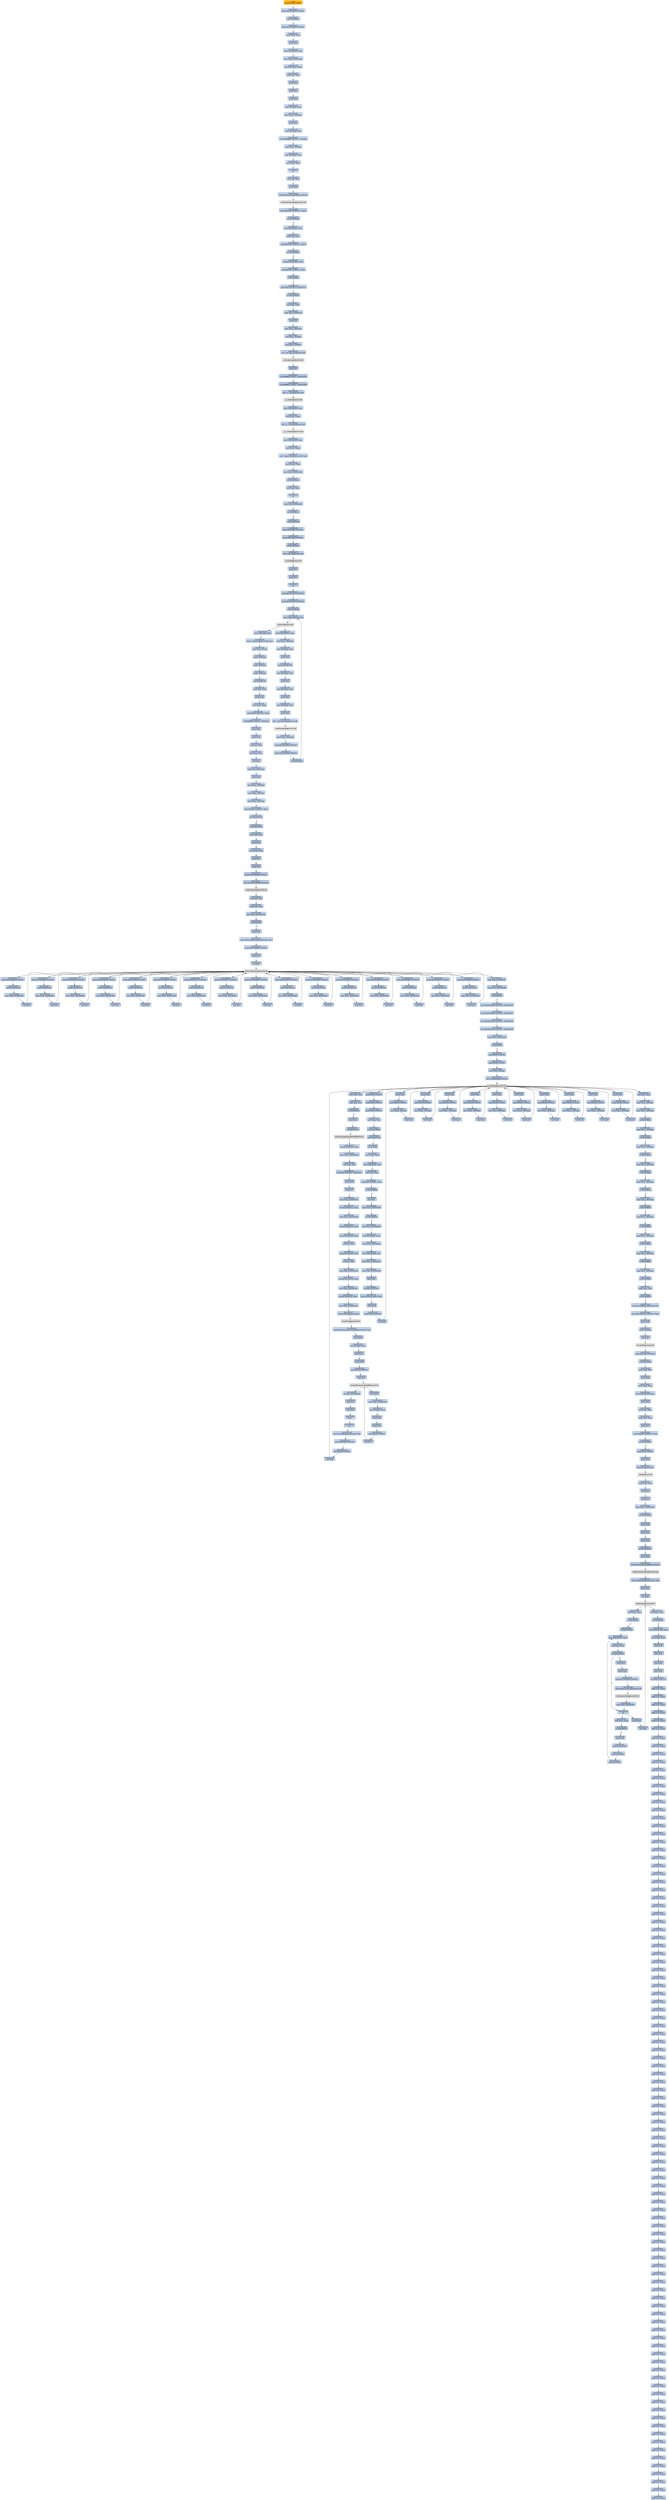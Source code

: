 digraph G {
node[shape=rectangle,style=filled,fillcolor=lightsteelblue,color=lightsteelblue]
bgcolor="transparent"
a0x0100ab5apushl_0x28UINT8[label="start\npushl $0x28<UINT8>",color="lightgrey",fillcolor="orange"];
a0x0100ab5cpushl_0x10033e0UINT32[label="0x0100ab5c\npushl $0x10033e0<UINT32>"];
a0x0100ab61call_0x0100ad1c[label="0x0100ab61\ncall 0x0100ad1c"];
a0x0100ad1cpushl_0x100ad6eUINT32[label="0x0100ad1c\npushl $0x100ad6e<UINT32>"];
a0x0100ad21movl_fs_0_eax[label="0x0100ad21\nmovl %fs:0, %eax"];
a0x0100ad27pushl_eax[label="0x0100ad27\npushl %eax"];
a0x0100ad28movl_0x10esp__eax[label="0x0100ad28\nmovl 0x10(%esp), %eax"];
a0x0100ad2cmovl_ebp_0x10esp_[label="0x0100ad2c\nmovl %ebp, 0x10(%esp)"];
a0x0100ad30leal_0x10esp__ebp[label="0x0100ad30\nleal 0x10(%esp), %ebp"];
a0x0100ad34subl_eax_esp[label="0x0100ad34\nsubl %eax, %esp"];
a0x0100ad36pushl_ebx[label="0x0100ad36\npushl %ebx"];
a0x0100ad37pushl_esi[label="0x0100ad37\npushl %esi"];
a0x0100ad38pushl_edi[label="0x0100ad38\npushl %edi"];
a0x0100ad39movl__8ebp__eax[label="0x0100ad39\nmovl -8(%ebp), %eax"];
a0x0100ad3cmovl_esp__24ebp_[label="0x0100ad3c\nmovl %esp, -24(%ebp)"];
a0x0100ad3fpushl_eax[label="0x0100ad3f\npushl %eax"];
a0x0100ad40movl__4ebp__eax[label="0x0100ad40\nmovl -4(%ebp), %eax"];
a0x0100ad43movl_0xffffffffUINT32__4ebp_[label="0x0100ad43\nmovl $0xffffffff<UINT32>, -4(%ebp)"];
a0x0100ad4amovl_eax__8ebp_[label="0x0100ad4a\nmovl %eax, -8(%ebp)"];
a0x0100ad4dleal__16ebp__eax[label="0x0100ad4d\nleal -16(%ebp), %eax"];
a0x0100ad50movl_eax_fs_0[label="0x0100ad50\nmovl %eax, %fs:0"];
a0x0100ad56ret[label="0x0100ad56\nret"];
a0x0100ab66xorl_edi_edi[label="0x0100ab66\nxorl %edi, %edi"];
a0x0100ab68pushl_edi[label="0x0100ab68\npushl %edi"];
a0x0100ab69call_GetModuleHandleA_kernel32_dll[label="0x0100ab69\ncall GetModuleHandleA@kernel32.dll"];
GetModuleHandleA_kernel32_dll[label="GetModuleHandleA@kernel32.dll",color="lightgrey",fillcolor="lightgrey"];
a0x0100ab6fcmpw_0x5a4dUINT16_eax_[label="0x0100ab6f\ncmpw $0x5a4d<UINT16>, (%eax)"];
a0x0100ab74jne_0x0100ab95[label="0x0100ab74\njne 0x0100ab95"];
a0x0100ab76movl_0x3ceax__ecx[label="0x0100ab76\nmovl 0x3c(%eax), %ecx"];
a0x0100ab79addl_eax_ecx[label="0x0100ab79\naddl %eax, %ecx"];
a0x0100ab7bcmpl_0x4550UINT32_ecx_[label="0x0100ab7b\ncmpl $0x4550<UINT32>, (%ecx)"];
a0x0100ab81jne_0x0100ab95[label="0x0100ab81\njne 0x0100ab95"];
a0x0100ab83movzwl_0x18ecx__eax[label="0x0100ab83\nmovzwl 0x18(%ecx), %eax"];
a0x0100ab87cmpl_0x10bUINT32_eax[label="0x0100ab87\ncmpl $0x10b<UINT32>, %eax"];
a0x0100ab8cje_0x0100abad[label="0x0100ab8c\nje 0x0100abad"];
a0x0100abadcmpl_0xeUINT8_0x74ecx_[label="0x0100abad\ncmpl $0xe<UINT8>, 0x74(%ecx)"];
a0x0100abb1jbe_0x0100ab95[label="0x0100abb1\njbe 0x0100ab95"];
a0x0100abb3xorl_eax_eax[label="0x0100abb3\nxorl %eax, %eax"];
a0x0100abb5cmpl_edi_0xe8ecx_[label="0x0100abb5\ncmpl %edi, 0xe8(%ecx)"];
a0x0100abbbsetne_al[label="0x0100abbb\nsetne %al"];
a0x0100abbemovl_eax__28ebp_[label="0x0100abbe\nmovl %eax, -28(%ebp)"];
a0x0100abc1movl_edi__4ebp_[label="0x0100abc1\nmovl %edi, -4(%ebp)"];
a0x0100abc4pushl_0x1UINT8[label="0x0100abc4\npushl $0x1<UINT8>"];
a0x0100abc6call___set_app_type_msvcrt_dll[label="0x0100abc6\ncall __set_app_type@msvcrt.dll"];
a__set_app_type_msvcrt_dll[label="__set_app_type@msvcrt.dll",color="lightgrey",fillcolor="lightgrey"];
a0x0100abccpopl_ecx[label="0x0100abcc\npopl %ecx"];
a0x0100abcdorl_0xffffffffUINT8_0x0100c38c[label="0x0100abcd\norl $0xffffffff<UINT8>, 0x0100c38c"];
a0x0100abd4orl_0xffffffffUINT8_0x0100c390[label="0x0100abd4\norl $0xffffffff<UINT8>, 0x0100c390"];
a0x0100abdbcall___p__fmode_msvcrt_dll[label="0x0100abdb\ncall __p__fmode@msvcrt.dll"];
a__p__fmode_msvcrt_dll[label="__p__fmode@msvcrt.dll",color="lightgrey",fillcolor="lightgrey"];
a0x0100abe1movl_0x0100c364_ecx[label="0x0100abe1\nmovl 0x0100c364, %ecx"];
a0x0100abe7movl_ecx_eax_[label="0x0100abe7\nmovl %ecx, (%eax)"];
a0x0100abe9call___p__commode_msvcrt_dll[label="0x0100abe9\ncall __p__commode@msvcrt.dll"];
a__p__commode_msvcrt_dll[label="__p__commode@msvcrt.dll",color="lightgrey",fillcolor="lightgrey"];
a0x0100abefmovl_0x0100c360_ecx[label="0x0100abef\nmovl 0x0100c360, %ecx"];
a0x0100abf5movl_ecx_eax_[label="0x0100abf5\nmovl %ecx, (%eax)"];
a0x0100abf7movl__adjust_fdiv_msvcrt_dll_eax[label="0x0100abf7\nmovl _adjust_fdiv@msvcrt.dll, %eax"];
a0x0100abfcmovl_eax__eax[label="0x0100abfc\nmovl (%eax), %eax"];
a0x0100abfemovl_eax_0x0100c394[label="0x0100abfe\nmovl %eax, 0x0100c394"];
a0x0100ac03call_0x0100ad14[label="0x0100ac03\ncall 0x0100ad14"];
a0x0100ad14xorl_eax_eax[label="0x0100ad14\nxorl %eax, %eax"];
a0x0100ad16ret[label="0x0100ad16\nret"];
a0x0100ac08cmpl_edi_0x0100c090[label="0x0100ac08\ncmpl %edi, 0x0100c090"];
a0x0100ac0ejne_0x0100ac1c[label="0x0100ac0e\njne 0x0100ac1c"];
a0x0100ac1ccall_0x0100acfd[label="0x0100ac1c\ncall 0x0100acfd"];
a0x0100acfdpushl_0x30000UINT32[label="0x0100acfd\npushl $0x30000<UINT32>"];
a0x0100ad02pushl_0x10000UINT32[label="0x0100ad02\npushl $0x10000<UINT32>"];
a0x0100ad07call_0x0100ad7a[label="0x0100ad07\ncall 0x0100ad7a"];
a0x0100ad7ajmp__controlfp_msvcrt_dll[label="0x0100ad7a\njmp _controlfp@msvcrt.dll"];
a_controlfp_msvcrt_dll[label="_controlfp@msvcrt.dll",color="lightgrey",fillcolor="lightgrey"];
a0x0100ad0cpopl_ecx[label="0x0100ad0c\npopl %ecx"];
a0x0100ad0dpopl_ecx[label="0x0100ad0d\npopl %ecx"];
a0x0100ad0eret[label="0x0100ad0e\nret"];
a0x0100ac21pushl_0x100c010UINT32[label="0x0100ac21\npushl $0x100c010<UINT32>"];
a0x0100ac26pushl_0x100c00cUINT32[label="0x0100ac26\npushl $0x100c00c<UINT32>"];
a0x0100ac2bcall_0x0100acf2[label="0x0100ac2b\ncall 0x0100acf2"];
a0x0100acf2jmp__initterm_msvcrt_dll[label="0x0100acf2\njmp _initterm@msvcrt.dll"];
a_initterm_msvcrt_dll[label="_initterm@msvcrt.dll",color="lightgrey",fillcolor="lightgrey"];
a0x0100ac30movl_0x0100c35c_eax[label="0x0100ac30\nmovl 0x0100c35c, %eax"];
a0x0100ac35movl_eax__36ebp_[label="0x0100ac35\nmovl %eax, -36(%ebp)"];
a0x0100ac38leal__36ebp__eax[label="0x0100ac38\nleal -36(%ebp), %eax"];
a0x0100ac3bpushl_eax[label="0x0100ac3b\npushl %eax"];
a0x0100ac3cpushl_0x0100c358[label="0x0100ac3c\npushl 0x0100c358"];
a0x0100ac42leal__32ebp__eax[label="0x0100ac42\nleal -32(%ebp), %eax"];
a0x0100ac45pushl_eax[label="0x0100ac45\npushl %eax"];
a0x0100ac46leal__40ebp__eax[label="0x0100ac46\nleal -40(%ebp), %eax"];
a0x0100ac49pushl_eax[label="0x0100ac49\npushl %eax"];
a0x0100ac4aleal__44ebp__eax[label="0x0100ac4a\nleal -44(%ebp), %eax"];
a0x0100ac4dpushl_eax[label="0x0100ac4d\npushl %eax"];
a0x0100ac4ecall___wgetmainargs_msvcrt_dll[label="0x0100ac4e\ncall __wgetmainargs@msvcrt.dll"];
a__wgetmainargs_msvcrt_dll[label="__wgetmainargs@msvcrt.dll",color="lightgrey",fillcolor="lightgrey"];
a0x0100ac54movl_eax__52ebp_[label="0x0100ac54\nmovl %eax, -52(%ebp)"];
a0x0100ac57pushl_0x100c008UINT32[label="0x0100ac57\npushl $0x100c008<UINT32>"];
a0x0100ac5cpushl_0x100c000UINT32[label="0x0100ac5c\npushl $0x100c000<UINT32>"];
a0x0100ac61call_0x0100acf2[label="0x0100ac61\ncall 0x0100acf2"];
a0x0100ac66movl__32ebp__eax[label="0x0100ac66\nmovl -32(%ebp), %eax"];
a0x0100ac69movl___winitenv_msvcrt_dll_ecx[label="0x0100ac69\nmovl __winitenv@msvcrt.dll, %ecx"];
a0x0100ac6fmovl_eax_ecx_[label="0x0100ac6f\nmovl %eax, (%ecx)"];
a0x0100ac71pushl__32ebp_[label="0x0100ac71\npushl -32(%ebp)"];
a0x0100ac74pushl__40ebp_[label="0x0100ac74\npushl -40(%ebp)"];
a0x0100ac77pushl__44ebp_[label="0x0100ac77\npushl -44(%ebp)"];
a0x0100ac7acall_0x01007c91[label="0x0100ac7a\ncall 0x01007c91"];
a0x01007c91movl_edi_edi[label="0x01007c91\nmovl %edi, %edi"];
a0x01007c93pushl_ebp[label="0x01007c93\npushl %ebp"];
a0x01007c94movl_esp_ebp[label="0x01007c94\nmovl %esp, %ebp"];
a0x01007c96subl_0x90UINT32_esp[label="0x01007c96\nsubl $0x90<UINT32>, %esp"];
a0x01007c9corl_0xffffffffUINT8__64ebp_[label="0x01007c9c\norl $0xffffffff<UINT8>, -64(%ebp)"];
a0x01007ca0pushl_ebx[label="0x01007ca0\npushl %ebx"];
a0x01007ca1pushl_esi[label="0x01007ca1\npushl %esi"];
a0x01007ca2xorl_esi_esi[label="0x01007ca2\nxorl %esi, %esi"];
a0x01007ca4xorl_eax_eax[label="0x01007ca4\nxorl %eax, %eax"];
a0x01007ca6incl_esi[label="0x01007ca6\nincl %esi"];
a0x01007ca7cmpl_esi_0x8ebp_[label="0x01007ca7\ncmpl %esi, 0x8(%ebp)"];
a0x01007caapushl_edi[label="0x01007caa\npushl %edi"];
a0x01007cabmovl_eax__20ebp_[label="0x01007cab\nmovl %eax, -20(%ebp)"];
a0x01007caemovl_eax__8ebp_[label="0x01007cae\nmovl %eax, -8(%ebp)"];
a0x01007cb1movl_eax__60ebp_[label="0x01007cb1\nmovl %eax, -60(%ebp)"];
a0x01007cb4movl_0x208UINT32_ebx[label="0x01007cb4\nmovl $0x208<UINT32>, %ebx"];
a0x01007cb9jbe_0x01007cd3[label="0x01007cb9\njbe 0x01007cd3"];
a0x01007cd3call_0x010053c0[label="0x01007cd3\ncall 0x010053c0"];
a0x010053c0movl_edi_edi[label="0x010053c0\nmovl %edi, %edi"];
a0x010053c2pushl_ebp[label="0x010053c2\npushl %ebp"];
a0x010053c3movl_esp_ebp[label="0x010053c3\nmovl %esp, %ebp"];
a0x010053c5pushl_ecx[label="0x010053c5\npushl %ecx"];
a0x010053c6pushl_edi[label="0x010053c6\npushl %edi"];
a0x010053c7pushl_0x1002a08UINT32[label="0x010053c7\npushl $0x1002a08<UINT32>"];
a0x010053cccall_LoadLibraryW_kernel32_dll[label="0x010053cc\ncall LoadLibraryW@kernel32.dll"];
LoadLibraryW_kernel32_dll[label="LoadLibraryW@kernel32.dll",color="lightgrey",fillcolor="lightgrey"];
a0x010053d2xorl_edi_edi[label="0x010053d2\nxorl %edi, %edi"];
a0x010053d4cmpl_edi_eax[label="0x010053d4\ncmpl %edi, %eax"];
a0x010053d6movl_eax_0x0100c334[label="0x010053d6\nmovl %eax, 0x0100c334"];
a0x010053dbje_0x010055f3[label="0x010053db\nje 0x010055f3"];
a0x010053e1pushl_esi[label="0x010053e1\npushl %esi"];
a0x010053e2movl_GetProcAddress_kernel32_dll_esi[label="0x010053e2\nmovl GetProcAddress@kernel32.dll, %esi"];
a0x010053e8pushl_0x10029f8UINT32[label="0x010053e8\npushl $0x10029f8<UINT32>"];
a0x010053edpushl_eax[label="0x010053ed\npushl %eax"];
a0x010053eecall_esi[label="0x010053ee\ncall %esi"];
GetProcAddress_kernel32_dll[label="GetProcAddress@kernel32.dll",color="lightgrey",fillcolor="lightgrey"];
a0x010053f0pushl_0x10029e8UINT32[label="0x010053f0\npushl $0x10029e8<UINT32>"];
a0x010053f5pushl_0x0100c334[label="0x010053f5\npushl 0x0100c334"];
a0x010053fbmovl_eax_0x0100c304[label="0x010053fb\nmovl %eax, 0x0100c304"];
a0x01005400call_esi[label="0x01005400\ncall %esi"];
a0x01005402pushl_0x10029d0UINT32[label="0x01005402\npushl $0x10029d0<UINT32>"];
a0x01005407pushl_0x0100c334[label="0x01005407\npushl 0x0100c334"];
a0x0100540dmovl_eax_0x0100c0cc[label="0x0100540d\nmovl %eax, 0x0100c0cc"];
a0x01005412call_esi[label="0x01005412\ncall %esi"];
a0x01005414pushl_0x10029b8UINT32[label="0x01005414\npushl $0x10029b8<UINT32>"];
a0x01005419pushl_0x0100c334[label="0x01005419\npushl 0x0100c334"];
a0x0100541fmovl_eax_0x0100c2d8[label="0x0100541f\nmovl %eax, 0x0100c2d8"];
a0x01005424call_esi[label="0x01005424\ncall %esi"];
a0x01005426pushl_0x10029a8UINT32[label="0x01005426\npushl $0x10029a8<UINT32>"];
a0x0100542bpushl_0x0100c334[label="0x0100542b\npushl 0x0100c334"];
a0x01005431movl_eax_0x0100c308[label="0x01005431\nmovl %eax, 0x0100c308"];
a0x01005436call_esi[label="0x01005436\ncall %esi"];
a0x01005438pushl_0x1002998UINT32[label="0x01005438\npushl $0x1002998<UINT32>"];
a0x0100543dpushl_0x0100c334[label="0x0100543d\npushl 0x0100c334"];
a0x01005443movl_eax_0x0100c2f8[label="0x01005443\nmovl %eax, 0x0100c2f8"];
a0x01005448call_esi[label="0x01005448\ncall %esi"];
a0x0100544apushl_0x1002984UINT32[label="0x0100544a\npushl $0x1002984<UINT32>"];
a0x0100544fpushl_0x0100c334[label="0x0100544f\npushl 0x0100c334"];
a0x01005455movl_eax_0x0100c300[label="0x01005455\nmovl %eax, 0x0100c300"];
a0x0100545acall_esi[label="0x0100545a\ncall %esi"];
a0x0100545cpushl_0x1002970UINT32[label="0x0100545c\npushl $0x1002970<UINT32>"];
a0x01005461pushl_0x0100c334[label="0x01005461\npushl 0x0100c334"];
a0x01005467movl_eax_0x0100c2e4[label="0x01005467\nmovl %eax, 0x0100c2e4"];
a0x0100546ccall_esi[label="0x0100546c\ncall %esi"];
a0x0100546epushl_0x100295cUINT32[label="0x0100546e\npushl $0x100295c<UINT32>"];
a0x01005473pushl_0x0100c334[label="0x01005473\npushl 0x0100c334"];
a0x01005479movl_eax_0x0100c2ec[label="0x01005479\nmovl %eax, 0x0100c2ec"];
a0x0100547ecall_esi[label="0x0100547e\ncall %esi"];
a0x01005480pushl_0x1002948UINT32[label="0x01005480\npushl $0x1002948<UINT32>"];
a0x01005485pushl_0x0100c334[label="0x01005485\npushl 0x0100c334"];
a0x0100548bmovl_eax_0x0100c2e0[label="0x0100548b\nmovl %eax, 0x0100c2e0"];
a0x01005490call_esi[label="0x01005490\ncall %esi"];
a0x01005492pushl_0x1002930UINT32[label="0x01005492\npushl $0x1002930<UINT32>"];
a0x01005497pushl_0x0100c334[label="0x01005497\npushl 0x0100c334"];
a0x0100549dmovl_eax_0x0100c0d4[label="0x0100549d\nmovl %eax, 0x0100c0d4"];
a0x010054a2call_esi[label="0x010054a2\ncall %esi"];
a0x010054a4pushl_0x1002918UINT32[label="0x010054a4\npushl $0x1002918<UINT32>"];
a0x010054a9pushl_0x0100c334[label="0x010054a9\npushl 0x0100c334"];
a0x010054afmovl_eax_0x0100c2dc[label="0x010054af\nmovl %eax, 0x0100c2dc"];
a0x010054b4call_esi[label="0x010054b4\ncall %esi"];
a0x010054b6pushl_0x1002900UINT32[label="0x010054b6\npushl $0x1002900<UINT32>"];
a0x010054bbpushl_0x0100c334[label="0x010054bb\npushl 0x0100c334"];
a0x010054c1movl_eax_0x0100c2f4[label="0x010054c1\nmovl %eax, 0x0100c2f4"];
a0x010054c6call_esi[label="0x010054c6\ncall %esi"];
a0x010054c8pushl_0x10028f0UINT32[label="0x010054c8\npushl $0x10028f0<UINT32>"];
a0x010054cdpushl_0x0100c334[label="0x010054cd\npushl 0x0100c334"];
a0x010054d3movl_eax_0x0100c2e8[label="0x010054d3\nmovl %eax, 0x0100c2e8"];
a0x010054d8call_esi[label="0x010054d8\ncall %esi"];
a0x010054dapushl_0x10028dcUINT32[label="0x010054da\npushl $0x10028dc<UINT32>"];
a0x010054dfpushl_0x0100c334[label="0x010054df\npushl 0x0100c334"];
a0x010054e5movl_eax_0x0100c2f0[label="0x010054e5\nmovl %eax, 0x0100c2f0"];
a0x010054eacall_esi[label="0x010054ea\ncall %esi"];
a0x010054ecpushl_0x10028c4UINT32[label="0x010054ec\npushl $0x10028c4<UINT32>"];
a0x010054f1pushl_0x0100c334[label="0x010054f1\npushl 0x0100c334"];
a0x010054f7movl_eax_0x0100c2fc[label="0x010054f7\nmovl %eax, 0x0100c2fc"];
a0x010054fccall_esi[label="0x010054fc\ncall %esi"];
a0x010054fepushl_0x10028a8UINT32[label="0x010054fe\npushl $0x10028a8<UINT32>"];
a0x01005503pushl_0x0100c334[label="0x01005503\npushl 0x0100c334"];
a0x01005509movl_eax_0x0100c0c8[label="0x01005509\nmovl %eax, 0x0100c0c8"];
a0x0100550ecall_esi[label="0x0100550e\ncall %esi"];
a0x01005510cmpl_edi_0x0100c2f0[label="0x01005510\ncmpl %edi, 0x0100c2f0"];
a0x01005516movl_eax_0x0100c0d0[label="0x01005516\nmovl %eax, 0x0100c0d0"];
a0x0100551bje_0x01005531[label="0x0100551b\nje 0x01005531"];
a0x01005531movl_0x1004a08UINT32_0x0100c2f0[label="0x01005531\nmovl $0x1004a08<UINT32>, 0x0100c2f0"];
a0x0100553bmovl_0x1004b08UINT32_0x0100c2fc[label="0x0100553b\nmovl $0x1004b08<UINT32>, 0x0100c2fc"];
a0x01005545movl_0x1004d53UINT32_0x0100c0c8[label="0x01005545\nmovl $0x1004d53<UINT32>, 0x0100c0c8"];
a0x0100554fmovl_0x1004cbeUINT32_0x0100c0d0[label="0x0100554f\nmovl $0x1004cbe<UINT32>, 0x0100c0d0"];
a0x01005559cmpl_edi_0x0100c2e0[label="0x01005559\ncmpl %edi, 0x0100c2e0"];
a0x0100555fje_0x010055f2[label="0x0100555f\nje 0x010055f2"];
a0x01005565pushl_0x4cUINT8[label="0x01005565\npushl $0x4c<UINT8>"];
a0x01005567pushl_0x40UINT8[label="0x01005567\npushl $0x40<UINT8>"];
a0x01005569movl_edi__4ebp_[label="0x01005569\nmovl %edi, -4(%ebp)"];
a0x0100556ccall_LocalAlloc_kernel32_dll[label="0x0100556c\ncall LocalAlloc@kernel32.dll"];
LocalAlloc_kernel32_dll[label="LocalAlloc@kernel32.dll",color="lightgrey",fillcolor="lightgrey"];
a0x01005572movl_eax_esi[label="0x01005572\nmovl %eax, %esi"];
a0x01005574cmpl_edi_esi[label="0x01005574\ncmpl %edi, %esi"];
a0x01005576je_0x010055cd[label="0x01005576\nje 0x010055cd"];
a0x01005578pushl_esi[label="0x01005578\npushl %esi"];
a0x01005579call_0x0100c2e0[label="0x01005579\ncall 0x0100c2e0"];
GetPwrCapabilities_POWRPROF_DLL[label="GetPwrCapabilities@POWRPROF.DLL",color="lightgrey",fillcolor="lightgrey"];
a0x0100557fmovzbl_0x6esi__eax[label="0x0100557f\nmovzbl 0x6(%esi), %eax"];
a0x01005583movl_eax_0x0100c318[label="0x01005583\nmovl %eax, 0x0100c318"];
a0x01005588xorl_eax_eax[label="0x01005588\nxorl %eax, %eax"];
a0x0100558acmpl_0x5UINT8_0x40esi_[label="0x0100558a\ncmpl $0x5<UINT8>, 0x40(%esi)"];
a0x0100558epushl_esi[label="0x0100558e\npushl %esi"];
a0x0100558fsetge_al[label="0x0100558f\nsetge %al"];
a0x01005592movl_eax_0x0100c31c[label="0x01005592\nmovl %eax, 0x0100c31c"];
a0x01005597movzbl_0x8esi__eax[label="0x01005597\nmovzbl 0x8(%esi), %eax"];
a0x0100559bmovl_eax_0x0100c320[label="0x0100559b\nmovl %eax, 0x0100c320"];
a0x010055a0movzbl_0x4esi__ecx[label="0x010055a0\nmovzbl 0x4(%esi), %ecx"];
a0x010055a4movzbl_0x5esi__eax[label="0x010055a4\nmovzbl 0x5(%esi), %eax"];
a0x010055a8orl_ecx_eax[label="0x010055a8\norl %ecx, %eax"];
a0x010055aamovzbl_0x3esi__ecx[label="0x010055aa\nmovzbl 0x3(%esi), %ecx"];
a0x010055aeorl_ecx_eax[label="0x010055ae\norl %ecx, %eax"];
a0x010055b0movl_eax_0x0100c324[label="0x010055b0\nmovl %eax, 0x0100c324"];
a0x010055b5movzbl_0x15esi__eax[label="0x010055b5\nmovzbl 0x15(%esi), %eax"];
a0x010055b9movl_eax_0x0100c32c[label="0x010055b9\nmovl %eax, 0x0100c32c"];
a0x010055bemovzbl_0xeesi__eax[label="0x010055be\nmovzbl 0xe(%esi), %eax"];
a0x010055c2movl_eax_0x0100c330[label="0x010055c2\nmovl %eax, 0x0100c330"];
a0x010055c7call_LocalFree_kernel32_dll[label="0x010055c7\ncall LocalFree@kernel32.dll"];
LocalFree_kernel32_dll[label="LocalFree@kernel32.dll",color="lightgrey",fillcolor="lightgrey"];
a0x010055cdmovl_SystemParametersInfoW_user32_dll_esi[label="0x010055cd\nmovl SystemParametersInfoW@user32.dll, %esi"];
a0x010055d3pushl_edi[label="0x010055d3\npushl %edi"];
a0x010055d4leal__4ebp__eax[label="0x010055d4\nleal -4(%ebp), %eax"];
a0x010055d7pushl_eax[label="0x010055d7\npushl %eax"];
a0x010055d8pushl_edi[label="0x010055d8\npushl %edi"];
a0x010055d9pushl_0x53UINT8[label="0x010055d9\npushl $0x53<UINT8>"];
a0x010055dbcall_esi[label="0x010055db\ncall %esi"];
SystemParametersInfoW_user32_dll[label="SystemParametersInfoW@user32.dll",color="lightgrey",fillcolor="lightgrey"];
a0x010055ddpushl_edi[label="0x010055dd\npushl %edi"];
a0x010055demovl_eax_0x0100c328[label="0x010055de\nmovl %eax, 0x0100c328"];
a0x010055e3leal__4ebp__eax[label="0x010055e3\nleal -4(%ebp), %eax"];
a0x010055e6pushl_eax[label="0x010055e6\npushl %eax"];
a0x010055e7pushl_edi[label="0x010055e7\npushl %edi"];
a0x010055e8pushl_0x54UINT8[label="0x010055e8\npushl $0x54<UINT8>"];
a0x010055eacall_esi[label="0x010055ea\ncall %esi"];
a0x010055ecorl_eax_0x0100c328[label="0x010055ec\norl %eax, 0x0100c328"];
a0x010055f2popl_esi[label="0x010055f2\npopl %esi"];
a0x010055f3popl_edi[label="0x010055f3\npopl %edi"];
a0x010055f4leave_[label="0x010055f4\nleave "];
a0x010055f5ret[label="0x010055f5\nret"];
a0x01007cd8movl_LocalAlloc_kernel32_dll_edi[label="0x01007cd8\nmovl LocalAlloc@kernel32.dll, %edi"];
a0x01007cdepushl_0x9360UINT32[label="0x01007cde\npushl $0x9360<UINT32>"];
a0x01007ce3pushl_0x40UINT8[label="0x01007ce3\npushl $0x40<UINT8>"];
a0x01007ce5call_edi[label="0x01007ce5\ncall %edi"];
a0x01007ce7pushl_0x0UINT8[label="0x01007ce7\npushl $0x0<UINT8>"];
a0x01007ce9pushl_0x0UINT8[label="0x01007ce9\npushl $0x0<UINT8>"];
a0x01007cebpushl_0x5UINT8[label="0x01007ceb\npushl $0x5<UINT8>"];
a0x01007cedmovl_eax_esi[label="0x01007ced\nmovl %eax, %esi"];
a0x01007cefcall_0x01008df0[label="0x01007cef\ncall 0x01008df0"];
a0x01008df0movl_edi_edi[label="0x01008df0\nmovl %edi, %edi"];
a0x01008df2pushl_ebp[label="0x01008df2\npushl %ebp"];
a0x01008df3movl_esp_ebp[label="0x01008df3\nmovl %esp, %ebp"];
a0x01008df5movl_0x8ebp__ecx[label="0x01008df5\nmovl 0x8(%ebp), %ecx"];
a0x01008df8xorl_eax_eax[label="0x01008df8\nxorl %eax, %eax"];
a0x01008dfacmpl_0x5UINT8_ecx[label="0x01008dfa\ncmpl $0x5<UINT8>, %ecx"];
a0x01008dfdjb_0x01008e2b[label="0x01008dfd\njb 0x01008e2b"];
a0x01008dffincl_eax[label="0x01008dff\nincl %eax"];
a0x01008e00cmpl_eax_0x0100c344[label="0x01008e00\ncmpl %eax, 0x0100c344"];
a0x01008e06jne_0x01008e0c[label="0x01008e06\njne 0x01008e0c"];
a0x01008e0cmovl_ecx_0x0100c088[label="0x01008e0c\nmovl %ecx, 0x0100c088"];
a0x01008e12movl_0xcebp__ecx[label="0x01008e12\nmovl 0xc(%ebp), %ecx"];
a0x01008e15movl_ecx_0x0100c08c[label="0x01008e15\nmovl %ecx, 0x0100c08c"];
a0x01008e1bmovw_0x10ebp__cx[label="0x01008e1b\nmovw 0x10(%ebp), %cx"];
a0x01008e1fmovl_eax_0x0100c344[label="0x01008e1f\nmovl %eax, 0x0100c344"];
a0x01008e24movw_cx_0x0100c340[label="0x01008e24\nmovw %cx, 0x0100c340"];
a0x01008e2bpopl_ebp[label="0x01008e2b\npopl %ebp"];
a0x01008e2cret_0xcUINT16[label="0x01008e2c\nret $0xc<UINT16>"];
a0x01007cf4leal_0x2ebxebx__ebx[label="0x01007cf4\nleal 0x2(%ebx,%ebx), %ebx"];
a0x01007cf8pushl_ebx[label="0x01007cf8\npushl %ebx"];
a0x01007cf9pushl_0x40UINT8[label="0x01007cf9\npushl $0x40<UINT8>"];
a0x01007cfbcall_edi[label="0x01007cfb\ncall %edi"];
a0x01007cfdpushl_ebx[label="0x01007cfd\npushl %ebx"];
a0x01007cfepushl_0x40UINT8[label="0x01007cfe\npushl $0x40<UINT8>"];
a0x01007d00movl_eax__4ebp_[label="0x01007d00\nmovl %eax, -4(%ebp)"];
a0x01007d03call_edi[label="0x01007d03\ncall %edi"];
a0x01007d05pushl_ebx[label="0x01007d05\npushl %ebx"];
a0x01007d06pushl_0x40UINT8[label="0x01007d06\npushl $0x40<UINT8>"];
a0x01007d08movl_eax__12ebp_[label="0x01007d08\nmovl %eax, -12(%ebp)"];
a0x01007d0bcall_edi[label="0x01007d0b\ncall %edi"];
a0x01007d0dpushl_ebx[label="0x01007d0d\npushl %ebx"];
a0x01007d0epushl_0x40UINT8[label="0x01007d0e\npushl $0x40<UINT8>"];
a0x01007d10movl_eax__16ebp_[label="0x01007d10\nmovl %eax, -16(%ebp)"];
a0x01007d13call_edi[label="0x01007d13\ncall %edi"];
a0x01007d15pushl_ebx[label="0x01007d15\npushl %ebx"];
a0x01007d16pushl_0x40UINT8[label="0x01007d16\npushl $0x40<UINT8>"];
a0x01007d18movl_eax__24ebp_[label="0x01007d18\nmovl %eax, -24(%ebp)"];
a0x01007d1bcall_edi[label="0x01007d1b\ncall %edi"];
a0x01007d1dpushl_ebx[label="0x01007d1d\npushl %ebx"];
a0x01007d1epushl_0x40UINT8[label="0x01007d1e\npushl $0x40<UINT8>"];
a0x01007d20movl_eax__44ebp_[label="0x01007d20\nmovl %eax, -44(%ebp)"];
a0x01007d23call_edi[label="0x01007d23\ncall %edi"];
a0x01007d25pushl_ebx[label="0x01007d25\npushl %ebx"];
a0x01007d26pushl_0x40UINT8[label="0x01007d26\npushl $0x40<UINT8>"];
a0x01007d28movl_eax__48ebp_[label="0x01007d28\nmovl %eax, -48(%ebp)"];
a0x01007d2bcall_edi[label="0x01007d2b\ncall %edi"];
a0x01007d2dpushl_ebx[label="0x01007d2d\npushl %ebx"];
a0x01007d2epushl_0x40UINT8[label="0x01007d2e\npushl $0x40<UINT8>"];
a0x01007d30movl_eax__28ebp_[label="0x01007d30\nmovl %eax, -28(%ebp)"];
a0x01007d33call_edi[label="0x01007d33\ncall %edi"];
a0x01007d35pushl_ebx[label="0x01007d35\npushl %ebx"];
a0x01007d36pushl_0x40UINT8[label="0x01007d36\npushl $0x40<UINT8>"];
a0x01007d38movl_eax__36ebp_[label="0x01007d38\nmovl %eax, -36(%ebp)"];
a0x01007d3bcall_edi[label="0x01007d3b\ncall %edi"];
a0x01007d3dpushl_ebx[label="0x01007d3d\npushl %ebx"];
a0x01007d3epushl_0x40UINT8[label="0x01007d3e\npushl $0x40<UINT8>"];
a0x01007d40movl_eax__40ebp_[label="0x01007d40\nmovl %eax, -40(%ebp)"];
a0x01007d43call_edi[label="0x01007d43\ncall %edi"];
a0x01007d45pushl_ebx[label="0x01007d45\npushl %ebx"];
a0x01007d46pushl_0x40UINT8[label="0x01007d46\npushl $0x40<UINT8>"];
a0x01007d48movl_eax__32ebp_[label="0x01007d48\nmovl %eax, -32(%ebp)"];
a0x01007d4bcall_edi[label="0x01007d4b\ncall %edi"];
a0x01007d4dxorl_ecx_ecx[label="0x01007d4d\nxorl %ecx, %ecx"];
a0x01007d4fcmpl_ecx__4ebp_[label="0x01007d4f\ncmpl %ecx, -4(%ebp)"];
a0x01007d52movl_eax__52ebp_[label="0x01007d52\nmovl %eax, -52(%ebp)"];
a0x01007d55je_0x01008b65[label="0x01007d55\nje 0x01008b65"];
a0x01007d5bcmpl_ecx__12ebp_[label="0x01007d5b\ncmpl %ecx, -12(%ebp)"];
a0x01007d5eje_0x01008b65[label="0x01007d5e\nje 0x01008b65"];
a0x01007d64cmpl_ecx__16ebp_[label="0x01007d64\ncmpl %ecx, -16(%ebp)"];
a0x01007d67je_0x01008b65[label="0x01007d67\nje 0x01008b65"];
a0x01007d6dcmpl_ecx__24ebp_[label="0x01007d6d\ncmpl %ecx, -24(%ebp)"];
a0x01007d70je_0x01008b65[label="0x01007d70\nje 0x01008b65"];
a0x01007d76cmpl_ecx__44ebp_[label="0x01007d76\ncmpl %ecx, -44(%ebp)"];
a0x01007d79je_0x01008b65[label="0x01007d79\nje 0x01008b65"];
a0x01007d7fcmpl_ecx__48ebp_[label="0x01007d7f\ncmpl %ecx, -48(%ebp)"];
a0x01007d82je_0x01008b65[label="0x01007d82\nje 0x01008b65"];
a0x01007d88cmpl_ecx__28ebp_[label="0x01007d88\ncmpl %ecx, -28(%ebp)"];
a0x01007d8bje_0x01008b65[label="0x01007d8b\nje 0x01008b65"];
a0x01007d91cmpl_ecx__36ebp_[label="0x01007d91\ncmpl %ecx, -36(%ebp)"];
a0x01007d94je_0x01008b65[label="0x01007d94\nje 0x01008b65"];
a0x01007d9acmpl_ecx__40ebp_[label="0x01007d9a\ncmpl %ecx, -40(%ebp)"];
a0x01007d9dje_0x01008b65[label="0x01007d9d\nje 0x01008b65"];
a0x01007da3cmpl_ecx__32ebp_[label="0x01007da3\ncmpl %ecx, -32(%ebp)"];
a0x01007da6je_0x01008b65[label="0x01007da6\nje 0x01008b65"];
a0x01007daccmpl_ecx_eax[label="0x01007dac\ncmpl %ecx, %eax"];
a0x01007daeje_0x01008b65[label="0x01007dae\nje 0x01008b65"];
a0x01007db4movl_lstrcpyW_kernel32_dll_edi[label="0x01007db4\nmovl lstrcpyW@kernel32.dll, %edi"];
a0x01007dbamovl_0x1002c04UINT32_ebx[label="0x01007dba\nmovl $0x1002c04<UINT32>, %ebx"];
a0x01007dbfpushl_ebx[label="0x01007dbf\npushl %ebx"];
a0x01007dc0pushl__4ebp_[label="0x01007dc0\npushl -4(%ebp)"];
a0x01007dc3call_edi[label="0x01007dc3\ncall %edi"];
lstrcpyW_kernel32_dll[label="lstrcpyW@kernel32.dll",color="lightgrey",fillcolor="lightgrey"];
a0x01007dc5pushl_0x1c8dUINT32[label="0x01007dc5\npushl $0x1c8d<UINT32>"];
a0x01007dcacall_0x010052af[label="0x01007dca\ncall 0x010052af"];
a0x010052afmovl_edi_edi[label="0x010052af\nmovl %edi, %edi"];
a0x010052b1pushl_ebp[label="0x010052b1\npushl %ebp"];
a0x010052b2movl_esp_ebp[label="0x010052b2\nmovl %esp, %ebp"];
a0x010052b4movl_0x0100c338_eax[label="0x010052b4\nmovl 0x0100c338, %eax"];
a0x010052b9pushl_ebx[label="0x010052b9\npushl %ebx"];
a0x010052baxorl_ebx_ebx[label="0x010052ba\nxorl %ebx, %ebx"];
a0x010052bccmpl_ebx_eax[label="0x010052bc\ncmpl %ebx, %eax"];
a0x010052bepushl_esi[label="0x010052be\npushl %esi"];
a0x010052bfmovl_0x2000UINT32_esi[label="0x010052bf\nmovl $0x2000<UINT32>, %esi"];
a0x010052c4jne_0x010052de[label="0x010052c4\njne 0x010052de"];
a0x010052c6pushl_0x2UINT8[label="0x010052c6\npushl $0x2<UINT8>"];
a0x010052c8pushl_esi[label="0x010052c8\npushl %esi"];
a0x010052c9call_calloc_msvcrt_dll[label="0x010052c9\ncall calloc@msvcrt.dll"];
calloc_msvcrt_dll[label="calloc@msvcrt.dll",color="lightgrey",fillcolor="lightgrey"];
a0x010052cfcmpl_ebx_eax[label="0x010052cf\ncmpl %ebx, %eax"];
a0x010052d1popl_ecx[label="0x010052d1\npopl %ecx"];
a0x010052d2popl_ecx[label="0x010052d2\npopl %ecx"];
a0x010052d3movl_eax_0x0100c338[label="0x010052d3\nmovl %eax, 0x0100c338"];
a0x010052d8jne_0x010052de[label="0x010052d8\njne 0x010052de"];
a0x010052depushl_edi[label="0x010052de\npushl %edi"];
a0x010052dfpushl_esi[label="0x010052df\npushl %esi"];
a0x010052e0pushl_eax[label="0x010052e0\npushl %eax"];
a0x010052e1pushl_0x8ebp_[label="0x010052e1\npushl 0x8(%ebp)"];
a0x010052e4pushl_ebx[label="0x010052e4\npushl %ebx"];
a0x010052e5call_GetModuleHandleW_kernel32_dll[label="0x010052e5\ncall GetModuleHandleW@kernel32.dll"];
GetModuleHandleW_kernel32_dll[label="GetModuleHandleW@kernel32.dll",color="lightgrey",fillcolor="lightgrey"];
a0x010052ebmovl_LoadStringW_user32_dll_edi[label="0x010052eb\nmovl LoadStringW@user32.dll, %edi"];
a0x010052f1pushl_eax[label="0x010052f1\npushl %eax"];
a0x010052f2call_edi[label="0x010052f2\ncall %edi"];
LoadStringW_user32_dll[label="LoadStringW@user32.dll",color="lightgrey",fillcolor="lightgrey"];
a0x010052f4testl_eax_eax[label="0x010052f4\ntestl %eax, %eax"];
a0x010052f6je_0x01005302[label="0x010052f6\nje 0x01005302"];
a0x01005302call_0x0100528e[label="0x01005302\ncall 0x0100528e"];
a0x0100528emovl_0x0100c30c_eax[label="0x0100528e\nmovl 0x0100c30c, %eax"];
a0x01005293testl_eax_eax[label="0x01005293\ntestl %eax, %eax"];
a0x01005295jne_0x010052a9[label="0x01005295\njne 0x010052a9"];
a0x01005297pushl_eax[label="0x01005297\npushl %eax"];
a0x01005298pushl_eax[label="0x01005298\npushl %eax"];
a0x01005299pushl_0x1002898UINT32[label="0x01005299\npushl $0x1002898<UINT32>"];
a0x0100529ecall_LoadLibraryExA_kernel32_dll[label="0x0100529e\ncall LoadLibraryExA@kernel32.dll"];
LoadLibraryExA_kernel32_dll[label="LoadLibraryExA@kernel32.dll",color="lightgrey",fillcolor="lightgrey"];
a0x010052a4movl_eax_0x0100c30c[label="0x010052a4\nmovl %eax, 0x0100c30c"];
a0x010052a9ret[label="0x010052a9\nret"];
a0x01005307testl_eax_eax[label="0x01005307\ntestl %eax, %eax"];
a0x01005309je_0x01005327[label="0x01005309\nje 0x01005327"];
a0x0100530bpushl_esi[label="0x0100530b\npushl %esi"];
a0x0100530cpushl_0x0100c338[label="0x0100530c\npushl 0x0100c338"];
a0x01005312pushl_0x8ebp_[label="0x01005312\npushl 0x8(%ebp)"];
a0x01005315call_0x0100528e[label="0x01005315\ncall 0x0100528e"];
a0x0100531apushl_eax[label="0x0100531a\npushl %eax"];
a0x0100531bcall_edi[label="0x0100531b\ncall %edi"];
a0x0100531dtestl_eax_eax[label="0x0100531d\ntestl %eax, %eax"];
a0x0100531fje_0x01005327[label="0x0100531f\nje 0x01005327"];
a0x01005321movl_0x0100c338_ebx[label="0x01005321\nmovl 0x0100c338, %ebx"];
a0x01005327movl_ebx_eax[label="0x01005327\nmovl %ebx, %eax"];
a0x01005329popl_edi[label="0x01005329\npopl %edi"];
a0x0100532apopl_esi[label="0x0100532a\npopl %esi"];
a0x0100532bpopl_ebx[label="0x0100532b\npopl %ebx"];
a0x0100532cpopl_ebp[label="0x0100532c\npopl %ebp"];
a0x0100532dret_0x4UINT16[label="0x0100532d\nret $0x4<UINT16>"];
a0x00000000addb_al_eax_[label="0x00000000\naddb %al, (%eax)"];
a0x00000002addb_al_eax_[label="0x00000002\naddb %al, (%eax)"];
a0x00000004addb_al_eax_[label="0x00000004\naddb %al, (%eax)"];
a0x00000006addb_al_eax_[label="0x00000006\naddb %al, (%eax)"];
a0x00000008addb_al_eax_[label="0x00000008\naddb %al, (%eax)"];
a0x0000000aaddb_al_eax_[label="0x0000000a\naddb %al, (%eax)"];
a0x0000000caddb_al_eax_[label="0x0000000c\naddb %al, (%eax)"];
a0x0000000eaddb_al_eax_[label="0x0000000e\naddb %al, (%eax)"];
a0x00000010addb_al_eax_[label="0x00000010\naddb %al, (%eax)"];
a0x00000012addb_al_eax_[label="0x00000012\naddb %al, (%eax)"];
a0x00000014addb_al_eax_[label="0x00000014\naddb %al, (%eax)"];
a0x00000016addb_al_eax_[label="0x00000016\naddb %al, (%eax)"];
a0x00000018addb_al_eax_[label="0x00000018\naddb %al, (%eax)"];
a0x0000001aaddb_al_eax_[label="0x0000001a\naddb %al, (%eax)"];
a0x0000001caddb_al_eax_[label="0x0000001c\naddb %al, (%eax)"];
a0x0000001eaddb_al_eax_[label="0x0000001e\naddb %al, (%eax)"];
a0x00000020addb_al_eax_[label="0x00000020\naddb %al, (%eax)"];
a0x00000022addb_al_eax_[label="0x00000022\naddb %al, (%eax)"];
a0x00000024addb_al_eax_[label="0x00000024\naddb %al, (%eax)"];
a0x00000026addb_al_eax_[label="0x00000026\naddb %al, (%eax)"];
a0x00000028addb_al_eax_[label="0x00000028\naddb %al, (%eax)"];
a0x0000002aaddb_al_eax_[label="0x0000002a\naddb %al, (%eax)"];
a0x0000002caddb_al_eax_[label="0x0000002c\naddb %al, (%eax)"];
a0x0000002eaddb_al_eax_[label="0x0000002e\naddb %al, (%eax)"];
a0x00000030addb_al_eax_[label="0x00000030\naddb %al, (%eax)"];
a0x00000032addb_al_eax_[label="0x00000032\naddb %al, (%eax)"];
a0x00000034addb_al_eax_[label="0x00000034\naddb %al, (%eax)"];
a0x00000036addb_al_eax_[label="0x00000036\naddb %al, (%eax)"];
a0x00000038addb_al_eax_[label="0x00000038\naddb %al, (%eax)"];
a0x0000003aaddb_al_eax_[label="0x0000003a\naddb %al, (%eax)"];
a0x0000003caddb_al_eax_[label="0x0000003c\naddb %al, (%eax)"];
a0x0000003eaddb_al_eax_[label="0x0000003e\naddb %al, (%eax)"];
a0x00000040addb_al_eax_[label="0x00000040\naddb %al, (%eax)"];
a0x00000042addb_al_eax_[label="0x00000042\naddb %al, (%eax)"];
a0x00000044addb_al_eax_[label="0x00000044\naddb %al, (%eax)"];
a0x00000046addb_al_eax_[label="0x00000046\naddb %al, (%eax)"];
a0x00000048addb_al_eax_[label="0x00000048\naddb %al, (%eax)"];
a0x0000004aaddb_al_eax_[label="0x0000004a\naddb %al, (%eax)"];
a0x0000004caddb_al_eax_[label="0x0000004c\naddb %al, (%eax)"];
a0x0000004eaddb_al_eax_[label="0x0000004e\naddb %al, (%eax)"];
a0x00000050addb_al_eax_[label="0x00000050\naddb %al, (%eax)"];
a0x00000052addb_al_eax_[label="0x00000052\naddb %al, (%eax)"];
a0x00000054addb_al_eax_[label="0x00000054\naddb %al, (%eax)"];
a0x00000056addb_al_eax_[label="0x00000056\naddb %al, (%eax)"];
a0x00000058addb_al_eax_[label="0x00000058\naddb %al, (%eax)"];
a0x0000005aaddb_al_eax_[label="0x0000005a\naddb %al, (%eax)"];
a0x0000005caddb_al_eax_[label="0x0000005c\naddb %al, (%eax)"];
a0x0000005eaddb_al_eax_[label="0x0000005e\naddb %al, (%eax)"];
a0x00000060addb_al_eax_[label="0x00000060\naddb %al, (%eax)"];
a0x00000062addb_al_eax_[label="0x00000062\naddb %al, (%eax)"];
a0x00000064addb_al_eax_[label="0x00000064\naddb %al, (%eax)"];
a0x00000066addb_al_eax_[label="0x00000066\naddb %al, (%eax)"];
a0x00000068addb_al_eax_[label="0x00000068\naddb %al, (%eax)"];
a0x0000006aaddb_al_eax_[label="0x0000006a\naddb %al, (%eax)"];
a0x0000006caddb_al_eax_[label="0x0000006c\naddb %al, (%eax)"];
a0x0000006eaddb_al_eax_[label="0x0000006e\naddb %al, (%eax)"];
a0x00000070addb_al_eax_[label="0x00000070\naddb %al, (%eax)"];
a0x00000072addb_al_eax_[label="0x00000072\naddb %al, (%eax)"];
a0x00000074addb_al_eax_[label="0x00000074\naddb %al, (%eax)"];
a0x00000076addb_al_eax_[label="0x00000076\naddb %al, (%eax)"];
a0x00000078addb_al_eax_[label="0x00000078\naddb %al, (%eax)"];
a0x0000007aaddb_al_eax_[label="0x0000007a\naddb %al, (%eax)"];
a0x0000007caddb_al_eax_[label="0x0000007c\naddb %al, (%eax)"];
a0x0000007eaddb_al_eax_[label="0x0000007e\naddb %al, (%eax)"];
a0x00000080addb_al_eax_[label="0x00000080\naddb %al, (%eax)"];
a0x00000082addb_al_eax_[label="0x00000082\naddb %al, (%eax)"];
a0x00000084addb_al_eax_[label="0x00000084\naddb %al, (%eax)"];
a0x00000086addb_al_eax_[label="0x00000086\naddb %al, (%eax)"];
a0x00000088addb_al_eax_[label="0x00000088\naddb %al, (%eax)"];
a0x0000008aaddb_al_eax_[label="0x0000008a\naddb %al, (%eax)"];
a0x0000008caddb_al_eax_[label="0x0000008c\naddb %al, (%eax)"];
a0x0000008eaddb_al_eax_[label="0x0000008e\naddb %al, (%eax)"];
a0x00000090addb_al_eax_[label="0x00000090\naddb %al, (%eax)"];
a0x00000092addb_al_eax_[label="0x00000092\naddb %al, (%eax)"];
a0x00000094addb_al_eax_[label="0x00000094\naddb %al, (%eax)"];
a0x00000096addb_al_eax_[label="0x00000096\naddb %al, (%eax)"];
a0x00000098addb_al_eax_[label="0x00000098\naddb %al, (%eax)"];
a0x0000009aaddb_al_eax_[label="0x0000009a\naddb %al, (%eax)"];
a0x0000009caddb_al_eax_[label="0x0000009c\naddb %al, (%eax)"];
a0x0000009eaddb_al_eax_[label="0x0000009e\naddb %al, (%eax)"];
a0x000000a0addb_al_eax_[label="0x000000a0\naddb %al, (%eax)"];
a0x000000a2addb_al_eax_[label="0x000000a2\naddb %al, (%eax)"];
a0x000000a4addb_al_eax_[label="0x000000a4\naddb %al, (%eax)"];
a0x000000a6addb_al_eax_[label="0x000000a6\naddb %al, (%eax)"];
a0x000000a8addb_al_eax_[label="0x000000a8\naddb %al, (%eax)"];
a0x000000aaaddb_al_eax_[label="0x000000aa\naddb %al, (%eax)"];
a0x000000acaddb_al_eax_[label="0x000000ac\naddb %al, (%eax)"];
a0x000000aeaddb_al_eax_[label="0x000000ae\naddb %al, (%eax)"];
a0x000000b0addb_al_eax_[label="0x000000b0\naddb %al, (%eax)"];
a0x000000b2addb_al_eax_[label="0x000000b2\naddb %al, (%eax)"];
a0x000000b4addb_al_eax_[label="0x000000b4\naddb %al, (%eax)"];
a0x000000b6addb_al_eax_[label="0x000000b6\naddb %al, (%eax)"];
a0x000000b8addb_al_eax_[label="0x000000b8\naddb %al, (%eax)"];
a0x000000baaddb_al_eax_[label="0x000000ba\naddb %al, (%eax)"];
a0x000000bcaddb_al_eax_[label="0x000000bc\naddb %al, (%eax)"];
a0x000000beaddb_al_eax_[label="0x000000be\naddb %al, (%eax)"];
a0x000000c0addb_al_eax_[label="0x000000c0\naddb %al, (%eax)"];
a0x000000c2addb_al_eax_[label="0x000000c2\naddb %al, (%eax)"];
a0x000000c4addb_al_eax_[label="0x000000c4\naddb %al, (%eax)"];
a0x000000c6addb_al_eax_[label="0x000000c6\naddb %al, (%eax)"];
a0x000000c8addb_al_eax_[label="0x000000c8\naddb %al, (%eax)"];
a0x000000caaddb_al_eax_[label="0x000000ca\naddb %al, (%eax)"];
a0x0100ab5apushl_0x28UINT8 -> a0x0100ab5cpushl_0x10033e0UINT32 [color="#000000"];
a0x0100ab5cpushl_0x10033e0UINT32 -> a0x0100ab61call_0x0100ad1c [color="#000000"];
a0x0100ab61call_0x0100ad1c -> a0x0100ad1cpushl_0x100ad6eUINT32 [color="#000000"];
a0x0100ad1cpushl_0x100ad6eUINT32 -> a0x0100ad21movl_fs_0_eax [color="#000000"];
a0x0100ad21movl_fs_0_eax -> a0x0100ad27pushl_eax [color="#000000"];
a0x0100ad27pushl_eax -> a0x0100ad28movl_0x10esp__eax [color="#000000"];
a0x0100ad28movl_0x10esp__eax -> a0x0100ad2cmovl_ebp_0x10esp_ [color="#000000"];
a0x0100ad2cmovl_ebp_0x10esp_ -> a0x0100ad30leal_0x10esp__ebp [color="#000000"];
a0x0100ad30leal_0x10esp__ebp -> a0x0100ad34subl_eax_esp [color="#000000"];
a0x0100ad34subl_eax_esp -> a0x0100ad36pushl_ebx [color="#000000"];
a0x0100ad36pushl_ebx -> a0x0100ad37pushl_esi [color="#000000"];
a0x0100ad37pushl_esi -> a0x0100ad38pushl_edi [color="#000000"];
a0x0100ad38pushl_edi -> a0x0100ad39movl__8ebp__eax [color="#000000"];
a0x0100ad39movl__8ebp__eax -> a0x0100ad3cmovl_esp__24ebp_ [color="#000000"];
a0x0100ad3cmovl_esp__24ebp_ -> a0x0100ad3fpushl_eax [color="#000000"];
a0x0100ad3fpushl_eax -> a0x0100ad40movl__4ebp__eax [color="#000000"];
a0x0100ad40movl__4ebp__eax -> a0x0100ad43movl_0xffffffffUINT32__4ebp_ [color="#000000"];
a0x0100ad43movl_0xffffffffUINT32__4ebp_ -> a0x0100ad4amovl_eax__8ebp_ [color="#000000"];
a0x0100ad4amovl_eax__8ebp_ -> a0x0100ad4dleal__16ebp__eax [color="#000000"];
a0x0100ad4dleal__16ebp__eax -> a0x0100ad50movl_eax_fs_0 [color="#000000"];
a0x0100ad50movl_eax_fs_0 -> a0x0100ad56ret [color="#000000"];
a0x0100ad56ret -> a0x0100ab66xorl_edi_edi [color="#000000"];
a0x0100ab66xorl_edi_edi -> a0x0100ab68pushl_edi [color="#000000"];
a0x0100ab68pushl_edi -> a0x0100ab69call_GetModuleHandleA_kernel32_dll [color="#000000"];
a0x0100ab69call_GetModuleHandleA_kernel32_dll -> GetModuleHandleA_kernel32_dll [color="#000000"];
GetModuleHandleA_kernel32_dll -> a0x0100ab6fcmpw_0x5a4dUINT16_eax_ [color="#000000"];
a0x0100ab6fcmpw_0x5a4dUINT16_eax_ -> a0x0100ab74jne_0x0100ab95 [color="#000000"];
a0x0100ab74jne_0x0100ab95 -> a0x0100ab76movl_0x3ceax__ecx [color="#000000",label="F"];
a0x0100ab76movl_0x3ceax__ecx -> a0x0100ab79addl_eax_ecx [color="#000000"];
a0x0100ab79addl_eax_ecx -> a0x0100ab7bcmpl_0x4550UINT32_ecx_ [color="#000000"];
a0x0100ab7bcmpl_0x4550UINT32_ecx_ -> a0x0100ab81jne_0x0100ab95 [color="#000000"];
a0x0100ab81jne_0x0100ab95 -> a0x0100ab83movzwl_0x18ecx__eax [color="#000000",label="F"];
a0x0100ab83movzwl_0x18ecx__eax -> a0x0100ab87cmpl_0x10bUINT32_eax [color="#000000"];
a0x0100ab87cmpl_0x10bUINT32_eax -> a0x0100ab8cje_0x0100abad [color="#000000"];
a0x0100ab8cje_0x0100abad -> a0x0100abadcmpl_0xeUINT8_0x74ecx_ [color="#000000",label="T"];
a0x0100abadcmpl_0xeUINT8_0x74ecx_ -> a0x0100abb1jbe_0x0100ab95 [color="#000000"];
a0x0100abb1jbe_0x0100ab95 -> a0x0100abb3xorl_eax_eax [color="#000000",label="F"];
a0x0100abb3xorl_eax_eax -> a0x0100abb5cmpl_edi_0xe8ecx_ [color="#000000"];
a0x0100abb5cmpl_edi_0xe8ecx_ -> a0x0100abbbsetne_al [color="#000000"];
a0x0100abbbsetne_al -> a0x0100abbemovl_eax__28ebp_ [color="#000000"];
a0x0100abbemovl_eax__28ebp_ -> a0x0100abc1movl_edi__4ebp_ [color="#000000"];
a0x0100abc1movl_edi__4ebp_ -> a0x0100abc4pushl_0x1UINT8 [color="#000000"];
a0x0100abc4pushl_0x1UINT8 -> a0x0100abc6call___set_app_type_msvcrt_dll [color="#000000"];
a0x0100abc6call___set_app_type_msvcrt_dll -> a__set_app_type_msvcrt_dll [color="#000000"];
a__set_app_type_msvcrt_dll -> a0x0100abccpopl_ecx [color="#000000"];
a0x0100abccpopl_ecx -> a0x0100abcdorl_0xffffffffUINT8_0x0100c38c [color="#000000"];
a0x0100abcdorl_0xffffffffUINT8_0x0100c38c -> a0x0100abd4orl_0xffffffffUINT8_0x0100c390 [color="#000000"];
a0x0100abd4orl_0xffffffffUINT8_0x0100c390 -> a0x0100abdbcall___p__fmode_msvcrt_dll [color="#000000"];
a0x0100abdbcall___p__fmode_msvcrt_dll -> a__p__fmode_msvcrt_dll [color="#000000"];
a__p__fmode_msvcrt_dll -> a0x0100abe1movl_0x0100c364_ecx [color="#000000"];
a0x0100abe1movl_0x0100c364_ecx -> a0x0100abe7movl_ecx_eax_ [color="#000000"];
a0x0100abe7movl_ecx_eax_ -> a0x0100abe9call___p__commode_msvcrt_dll [color="#000000"];
a0x0100abe9call___p__commode_msvcrt_dll -> a__p__commode_msvcrt_dll [color="#000000"];
a__p__commode_msvcrt_dll -> a0x0100abefmovl_0x0100c360_ecx [color="#000000"];
a0x0100abefmovl_0x0100c360_ecx -> a0x0100abf5movl_ecx_eax_ [color="#000000"];
a0x0100abf5movl_ecx_eax_ -> a0x0100abf7movl__adjust_fdiv_msvcrt_dll_eax [color="#000000"];
a0x0100abf7movl__adjust_fdiv_msvcrt_dll_eax -> a0x0100abfcmovl_eax__eax [color="#000000"];
a0x0100abfcmovl_eax__eax -> a0x0100abfemovl_eax_0x0100c394 [color="#000000"];
a0x0100abfemovl_eax_0x0100c394 -> a0x0100ac03call_0x0100ad14 [color="#000000"];
a0x0100ac03call_0x0100ad14 -> a0x0100ad14xorl_eax_eax [color="#000000"];
a0x0100ad14xorl_eax_eax -> a0x0100ad16ret [color="#000000"];
a0x0100ad16ret -> a0x0100ac08cmpl_edi_0x0100c090 [color="#000000"];
a0x0100ac08cmpl_edi_0x0100c090 -> a0x0100ac0ejne_0x0100ac1c [color="#000000"];
a0x0100ac0ejne_0x0100ac1c -> a0x0100ac1ccall_0x0100acfd [color="#000000",label="T"];
a0x0100ac1ccall_0x0100acfd -> a0x0100acfdpushl_0x30000UINT32 [color="#000000"];
a0x0100acfdpushl_0x30000UINT32 -> a0x0100ad02pushl_0x10000UINT32 [color="#000000"];
a0x0100ad02pushl_0x10000UINT32 -> a0x0100ad07call_0x0100ad7a [color="#000000"];
a0x0100ad07call_0x0100ad7a -> a0x0100ad7ajmp__controlfp_msvcrt_dll [color="#000000"];
a0x0100ad7ajmp__controlfp_msvcrt_dll -> a_controlfp_msvcrt_dll [color="#000000"];
a_controlfp_msvcrt_dll -> a0x0100ad0cpopl_ecx [color="#000000"];
a0x0100ad0cpopl_ecx -> a0x0100ad0dpopl_ecx [color="#000000"];
a0x0100ad0dpopl_ecx -> a0x0100ad0eret [color="#000000"];
a0x0100ad0eret -> a0x0100ac21pushl_0x100c010UINT32 [color="#000000"];
a0x0100ac21pushl_0x100c010UINT32 -> a0x0100ac26pushl_0x100c00cUINT32 [color="#000000"];
a0x0100ac26pushl_0x100c00cUINT32 -> a0x0100ac2bcall_0x0100acf2 [color="#000000"];
a0x0100ac2bcall_0x0100acf2 -> a0x0100acf2jmp__initterm_msvcrt_dll [color="#000000"];
a0x0100acf2jmp__initterm_msvcrt_dll -> a_initterm_msvcrt_dll [color="#000000"];
a_initterm_msvcrt_dll -> a0x0100ac30movl_0x0100c35c_eax [color="#000000"];
a0x0100ac30movl_0x0100c35c_eax -> a0x0100ac35movl_eax__36ebp_ [color="#000000"];
a0x0100ac35movl_eax__36ebp_ -> a0x0100ac38leal__36ebp__eax [color="#000000"];
a0x0100ac38leal__36ebp__eax -> a0x0100ac3bpushl_eax [color="#000000"];
a0x0100ac3bpushl_eax -> a0x0100ac3cpushl_0x0100c358 [color="#000000"];
a0x0100ac3cpushl_0x0100c358 -> a0x0100ac42leal__32ebp__eax [color="#000000"];
a0x0100ac42leal__32ebp__eax -> a0x0100ac45pushl_eax [color="#000000"];
a0x0100ac45pushl_eax -> a0x0100ac46leal__40ebp__eax [color="#000000"];
a0x0100ac46leal__40ebp__eax -> a0x0100ac49pushl_eax [color="#000000"];
a0x0100ac49pushl_eax -> a0x0100ac4aleal__44ebp__eax [color="#000000"];
a0x0100ac4aleal__44ebp__eax -> a0x0100ac4dpushl_eax [color="#000000"];
a0x0100ac4dpushl_eax -> a0x0100ac4ecall___wgetmainargs_msvcrt_dll [color="#000000"];
a0x0100ac4ecall___wgetmainargs_msvcrt_dll -> a__wgetmainargs_msvcrt_dll [color="#000000"];
a__wgetmainargs_msvcrt_dll -> a0x0100ac54movl_eax__52ebp_ [color="#000000"];
a0x0100ac54movl_eax__52ebp_ -> a0x0100ac57pushl_0x100c008UINT32 [color="#000000"];
a0x0100ac57pushl_0x100c008UINT32 -> a0x0100ac5cpushl_0x100c000UINT32 [color="#000000"];
a0x0100ac5cpushl_0x100c000UINT32 -> a0x0100ac61call_0x0100acf2 [color="#000000"];
a0x0100ac61call_0x0100acf2 -> a0x0100acf2jmp__initterm_msvcrt_dll [color="#000000"];
a_initterm_msvcrt_dll -> a0x0100ac66movl__32ebp__eax [color="#000000"];
a0x0100ac66movl__32ebp__eax -> a0x0100ac69movl___winitenv_msvcrt_dll_ecx [color="#000000"];
a0x0100ac69movl___winitenv_msvcrt_dll_ecx -> a0x0100ac6fmovl_eax_ecx_ [color="#000000"];
a0x0100ac6fmovl_eax_ecx_ -> a0x0100ac71pushl__32ebp_ [color="#000000"];
a0x0100ac71pushl__32ebp_ -> a0x0100ac74pushl__40ebp_ [color="#000000"];
a0x0100ac74pushl__40ebp_ -> a0x0100ac77pushl__44ebp_ [color="#000000"];
a0x0100ac77pushl__44ebp_ -> a0x0100ac7acall_0x01007c91 [color="#000000"];
a0x0100ac7acall_0x01007c91 -> a0x01007c91movl_edi_edi [color="#000000"];
a0x01007c91movl_edi_edi -> a0x01007c93pushl_ebp [color="#000000"];
a0x01007c93pushl_ebp -> a0x01007c94movl_esp_ebp [color="#000000"];
a0x01007c94movl_esp_ebp -> a0x01007c96subl_0x90UINT32_esp [color="#000000"];
a0x01007c96subl_0x90UINT32_esp -> a0x01007c9corl_0xffffffffUINT8__64ebp_ [color="#000000"];
a0x01007c9corl_0xffffffffUINT8__64ebp_ -> a0x01007ca0pushl_ebx [color="#000000"];
a0x01007ca0pushl_ebx -> a0x01007ca1pushl_esi [color="#000000"];
a0x01007ca1pushl_esi -> a0x01007ca2xorl_esi_esi [color="#000000"];
a0x01007ca2xorl_esi_esi -> a0x01007ca4xorl_eax_eax [color="#000000"];
a0x01007ca4xorl_eax_eax -> a0x01007ca6incl_esi [color="#000000"];
a0x01007ca6incl_esi -> a0x01007ca7cmpl_esi_0x8ebp_ [color="#000000"];
a0x01007ca7cmpl_esi_0x8ebp_ -> a0x01007caapushl_edi [color="#000000"];
a0x01007caapushl_edi -> a0x01007cabmovl_eax__20ebp_ [color="#000000"];
a0x01007cabmovl_eax__20ebp_ -> a0x01007caemovl_eax__8ebp_ [color="#000000"];
a0x01007caemovl_eax__8ebp_ -> a0x01007cb1movl_eax__60ebp_ [color="#000000"];
a0x01007cb1movl_eax__60ebp_ -> a0x01007cb4movl_0x208UINT32_ebx [color="#000000"];
a0x01007cb4movl_0x208UINT32_ebx -> a0x01007cb9jbe_0x01007cd3 [color="#000000"];
a0x01007cb9jbe_0x01007cd3 -> a0x01007cd3call_0x010053c0 [color="#000000",label="T"];
a0x01007cd3call_0x010053c0 -> a0x010053c0movl_edi_edi [color="#000000"];
a0x010053c0movl_edi_edi -> a0x010053c2pushl_ebp [color="#000000"];
a0x010053c2pushl_ebp -> a0x010053c3movl_esp_ebp [color="#000000"];
a0x010053c3movl_esp_ebp -> a0x010053c5pushl_ecx [color="#000000"];
a0x010053c5pushl_ecx -> a0x010053c6pushl_edi [color="#000000"];
a0x010053c6pushl_edi -> a0x010053c7pushl_0x1002a08UINT32 [color="#000000"];
a0x010053c7pushl_0x1002a08UINT32 -> a0x010053cccall_LoadLibraryW_kernel32_dll [color="#000000"];
a0x010053cccall_LoadLibraryW_kernel32_dll -> LoadLibraryW_kernel32_dll [color="#000000"];
LoadLibraryW_kernel32_dll -> a0x010053d2xorl_edi_edi [color="#000000"];
a0x010053d2xorl_edi_edi -> a0x010053d4cmpl_edi_eax [color="#000000"];
a0x010053d4cmpl_edi_eax -> a0x010053d6movl_eax_0x0100c334 [color="#000000"];
a0x010053d6movl_eax_0x0100c334 -> a0x010053dbje_0x010055f3 [color="#000000"];
a0x010053dbje_0x010055f3 -> a0x010053e1pushl_esi [color="#000000",label="F"];
a0x010053e1pushl_esi -> a0x010053e2movl_GetProcAddress_kernel32_dll_esi [color="#000000"];
a0x010053e2movl_GetProcAddress_kernel32_dll_esi -> a0x010053e8pushl_0x10029f8UINT32 [color="#000000"];
a0x010053e8pushl_0x10029f8UINT32 -> a0x010053edpushl_eax [color="#000000"];
a0x010053edpushl_eax -> a0x010053eecall_esi [color="#000000"];
a0x010053eecall_esi -> GetProcAddress_kernel32_dll [color="#000000"];
GetProcAddress_kernel32_dll -> a0x010053f0pushl_0x10029e8UINT32 [color="#000000"];
a0x010053f0pushl_0x10029e8UINT32 -> a0x010053f5pushl_0x0100c334 [color="#000000"];
a0x010053f5pushl_0x0100c334 -> a0x010053fbmovl_eax_0x0100c304 [color="#000000"];
a0x010053fbmovl_eax_0x0100c304 -> a0x01005400call_esi [color="#000000"];
a0x01005400call_esi -> GetProcAddress_kernel32_dll [color="#000000"];
GetProcAddress_kernel32_dll -> a0x01005402pushl_0x10029d0UINT32 [color="#000000"];
a0x01005402pushl_0x10029d0UINT32 -> a0x01005407pushl_0x0100c334 [color="#000000"];
a0x01005407pushl_0x0100c334 -> a0x0100540dmovl_eax_0x0100c0cc [color="#000000"];
a0x0100540dmovl_eax_0x0100c0cc -> a0x01005412call_esi [color="#000000"];
a0x01005412call_esi -> GetProcAddress_kernel32_dll [color="#000000"];
GetProcAddress_kernel32_dll -> a0x01005414pushl_0x10029b8UINT32 [color="#000000"];
a0x01005414pushl_0x10029b8UINT32 -> a0x01005419pushl_0x0100c334 [color="#000000"];
a0x01005419pushl_0x0100c334 -> a0x0100541fmovl_eax_0x0100c2d8 [color="#000000"];
a0x0100541fmovl_eax_0x0100c2d8 -> a0x01005424call_esi [color="#000000"];
a0x01005424call_esi -> GetProcAddress_kernel32_dll [color="#000000"];
GetProcAddress_kernel32_dll -> a0x01005426pushl_0x10029a8UINT32 [color="#000000"];
a0x01005426pushl_0x10029a8UINT32 -> a0x0100542bpushl_0x0100c334 [color="#000000"];
a0x0100542bpushl_0x0100c334 -> a0x01005431movl_eax_0x0100c308 [color="#000000"];
a0x01005431movl_eax_0x0100c308 -> a0x01005436call_esi [color="#000000"];
a0x01005436call_esi -> GetProcAddress_kernel32_dll [color="#000000"];
GetProcAddress_kernel32_dll -> a0x01005438pushl_0x1002998UINT32 [color="#000000"];
a0x01005438pushl_0x1002998UINT32 -> a0x0100543dpushl_0x0100c334 [color="#000000"];
a0x0100543dpushl_0x0100c334 -> a0x01005443movl_eax_0x0100c2f8 [color="#000000"];
a0x01005443movl_eax_0x0100c2f8 -> a0x01005448call_esi [color="#000000"];
a0x01005448call_esi -> GetProcAddress_kernel32_dll [color="#000000"];
GetProcAddress_kernel32_dll -> a0x0100544apushl_0x1002984UINT32 [color="#000000"];
a0x0100544apushl_0x1002984UINT32 -> a0x0100544fpushl_0x0100c334 [color="#000000"];
a0x0100544fpushl_0x0100c334 -> a0x01005455movl_eax_0x0100c300 [color="#000000"];
a0x01005455movl_eax_0x0100c300 -> a0x0100545acall_esi [color="#000000"];
a0x0100545acall_esi -> GetProcAddress_kernel32_dll [color="#000000"];
GetProcAddress_kernel32_dll -> a0x0100545cpushl_0x1002970UINT32 [color="#000000"];
a0x0100545cpushl_0x1002970UINT32 -> a0x01005461pushl_0x0100c334 [color="#000000"];
a0x01005461pushl_0x0100c334 -> a0x01005467movl_eax_0x0100c2e4 [color="#000000"];
a0x01005467movl_eax_0x0100c2e4 -> a0x0100546ccall_esi [color="#000000"];
a0x0100546ccall_esi -> GetProcAddress_kernel32_dll [color="#000000"];
GetProcAddress_kernel32_dll -> a0x0100546epushl_0x100295cUINT32 [color="#000000"];
a0x0100546epushl_0x100295cUINT32 -> a0x01005473pushl_0x0100c334 [color="#000000"];
a0x01005473pushl_0x0100c334 -> a0x01005479movl_eax_0x0100c2ec [color="#000000"];
a0x01005479movl_eax_0x0100c2ec -> a0x0100547ecall_esi [color="#000000"];
a0x0100547ecall_esi -> GetProcAddress_kernel32_dll [color="#000000"];
GetProcAddress_kernel32_dll -> a0x01005480pushl_0x1002948UINT32 [color="#000000"];
a0x01005480pushl_0x1002948UINT32 -> a0x01005485pushl_0x0100c334 [color="#000000"];
a0x01005485pushl_0x0100c334 -> a0x0100548bmovl_eax_0x0100c2e0 [color="#000000"];
a0x0100548bmovl_eax_0x0100c2e0 -> a0x01005490call_esi [color="#000000"];
a0x01005490call_esi -> GetProcAddress_kernel32_dll [color="#000000"];
GetProcAddress_kernel32_dll -> a0x01005492pushl_0x1002930UINT32 [color="#000000"];
a0x01005492pushl_0x1002930UINT32 -> a0x01005497pushl_0x0100c334 [color="#000000"];
a0x01005497pushl_0x0100c334 -> a0x0100549dmovl_eax_0x0100c0d4 [color="#000000"];
a0x0100549dmovl_eax_0x0100c0d4 -> a0x010054a2call_esi [color="#000000"];
a0x010054a2call_esi -> GetProcAddress_kernel32_dll [color="#000000"];
GetProcAddress_kernel32_dll -> a0x010054a4pushl_0x1002918UINT32 [color="#000000"];
a0x010054a4pushl_0x1002918UINT32 -> a0x010054a9pushl_0x0100c334 [color="#000000"];
a0x010054a9pushl_0x0100c334 -> a0x010054afmovl_eax_0x0100c2dc [color="#000000"];
a0x010054afmovl_eax_0x0100c2dc -> a0x010054b4call_esi [color="#000000"];
a0x010054b4call_esi -> GetProcAddress_kernel32_dll [color="#000000"];
GetProcAddress_kernel32_dll -> a0x010054b6pushl_0x1002900UINT32 [color="#000000"];
a0x010054b6pushl_0x1002900UINT32 -> a0x010054bbpushl_0x0100c334 [color="#000000"];
a0x010054bbpushl_0x0100c334 -> a0x010054c1movl_eax_0x0100c2f4 [color="#000000"];
a0x010054c1movl_eax_0x0100c2f4 -> a0x010054c6call_esi [color="#000000"];
a0x010054c6call_esi -> GetProcAddress_kernel32_dll [color="#000000"];
GetProcAddress_kernel32_dll -> a0x010054c8pushl_0x10028f0UINT32 [color="#000000"];
a0x010054c8pushl_0x10028f0UINT32 -> a0x010054cdpushl_0x0100c334 [color="#000000"];
a0x010054cdpushl_0x0100c334 -> a0x010054d3movl_eax_0x0100c2e8 [color="#000000"];
a0x010054d3movl_eax_0x0100c2e8 -> a0x010054d8call_esi [color="#000000"];
a0x010054d8call_esi -> GetProcAddress_kernel32_dll [color="#000000"];
GetProcAddress_kernel32_dll -> a0x010054dapushl_0x10028dcUINT32 [color="#000000"];
a0x010054dapushl_0x10028dcUINT32 -> a0x010054dfpushl_0x0100c334 [color="#000000"];
a0x010054dfpushl_0x0100c334 -> a0x010054e5movl_eax_0x0100c2f0 [color="#000000"];
a0x010054e5movl_eax_0x0100c2f0 -> a0x010054eacall_esi [color="#000000"];
a0x010054eacall_esi -> GetProcAddress_kernel32_dll [color="#000000"];
GetProcAddress_kernel32_dll -> a0x010054ecpushl_0x10028c4UINT32 [color="#000000"];
a0x010054ecpushl_0x10028c4UINT32 -> a0x010054f1pushl_0x0100c334 [color="#000000"];
a0x010054f1pushl_0x0100c334 -> a0x010054f7movl_eax_0x0100c2fc [color="#000000"];
a0x010054f7movl_eax_0x0100c2fc -> a0x010054fccall_esi [color="#000000"];
a0x010054fccall_esi -> GetProcAddress_kernel32_dll [color="#000000"];
GetProcAddress_kernel32_dll -> a0x010054fepushl_0x10028a8UINT32 [color="#000000"];
a0x010054fepushl_0x10028a8UINT32 -> a0x01005503pushl_0x0100c334 [color="#000000"];
a0x01005503pushl_0x0100c334 -> a0x01005509movl_eax_0x0100c0c8 [color="#000000"];
a0x01005509movl_eax_0x0100c0c8 -> a0x0100550ecall_esi [color="#000000"];
a0x0100550ecall_esi -> GetProcAddress_kernel32_dll [color="#000000"];
GetProcAddress_kernel32_dll -> a0x01005510cmpl_edi_0x0100c2f0 [color="#000000"];
a0x01005510cmpl_edi_0x0100c2f0 -> a0x01005516movl_eax_0x0100c0d0 [color="#000000"];
a0x01005516movl_eax_0x0100c0d0 -> a0x0100551bje_0x01005531 [color="#000000"];
a0x0100551bje_0x01005531 -> a0x01005531movl_0x1004a08UINT32_0x0100c2f0 [color="#000000",label="T"];
a0x01005531movl_0x1004a08UINT32_0x0100c2f0 -> a0x0100553bmovl_0x1004b08UINT32_0x0100c2fc [color="#000000"];
a0x0100553bmovl_0x1004b08UINT32_0x0100c2fc -> a0x01005545movl_0x1004d53UINT32_0x0100c0c8 [color="#000000"];
a0x01005545movl_0x1004d53UINT32_0x0100c0c8 -> a0x0100554fmovl_0x1004cbeUINT32_0x0100c0d0 [color="#000000"];
a0x0100554fmovl_0x1004cbeUINT32_0x0100c0d0 -> a0x01005559cmpl_edi_0x0100c2e0 [color="#000000"];
a0x01005559cmpl_edi_0x0100c2e0 -> a0x0100555fje_0x010055f2 [color="#000000"];
a0x0100555fje_0x010055f2 -> a0x01005565pushl_0x4cUINT8 [color="#000000",label="F"];
a0x01005565pushl_0x4cUINT8 -> a0x01005567pushl_0x40UINT8 [color="#000000"];
a0x01005567pushl_0x40UINT8 -> a0x01005569movl_edi__4ebp_ [color="#000000"];
a0x01005569movl_edi__4ebp_ -> a0x0100556ccall_LocalAlloc_kernel32_dll [color="#000000"];
a0x0100556ccall_LocalAlloc_kernel32_dll -> LocalAlloc_kernel32_dll [color="#000000"];
LocalAlloc_kernel32_dll -> a0x01005572movl_eax_esi [color="#000000"];
a0x01005572movl_eax_esi -> a0x01005574cmpl_edi_esi [color="#000000"];
a0x01005574cmpl_edi_esi -> a0x01005576je_0x010055cd [color="#000000"];
a0x01005576je_0x010055cd -> a0x01005578pushl_esi [color="#000000",label="F"];
a0x01005578pushl_esi -> a0x01005579call_0x0100c2e0 [color="#000000"];
a0x01005579call_0x0100c2e0 -> GetPwrCapabilities_POWRPROF_DLL [color="#000000"];
GetPwrCapabilities_POWRPROF_DLL -> a0x0100557fmovzbl_0x6esi__eax [color="#000000"];
a0x0100557fmovzbl_0x6esi__eax -> a0x01005583movl_eax_0x0100c318 [color="#000000"];
a0x01005583movl_eax_0x0100c318 -> a0x01005588xorl_eax_eax [color="#000000"];
a0x01005588xorl_eax_eax -> a0x0100558acmpl_0x5UINT8_0x40esi_ [color="#000000"];
a0x0100558acmpl_0x5UINT8_0x40esi_ -> a0x0100558epushl_esi [color="#000000"];
a0x0100558epushl_esi -> a0x0100558fsetge_al [color="#000000"];
a0x0100558fsetge_al -> a0x01005592movl_eax_0x0100c31c [color="#000000"];
a0x01005592movl_eax_0x0100c31c -> a0x01005597movzbl_0x8esi__eax [color="#000000"];
a0x01005597movzbl_0x8esi__eax -> a0x0100559bmovl_eax_0x0100c320 [color="#000000"];
a0x0100559bmovl_eax_0x0100c320 -> a0x010055a0movzbl_0x4esi__ecx [color="#000000"];
a0x010055a0movzbl_0x4esi__ecx -> a0x010055a4movzbl_0x5esi__eax [color="#000000"];
a0x010055a4movzbl_0x5esi__eax -> a0x010055a8orl_ecx_eax [color="#000000"];
a0x010055a8orl_ecx_eax -> a0x010055aamovzbl_0x3esi__ecx [color="#000000"];
a0x010055aamovzbl_0x3esi__ecx -> a0x010055aeorl_ecx_eax [color="#000000"];
a0x010055aeorl_ecx_eax -> a0x010055b0movl_eax_0x0100c324 [color="#000000"];
a0x010055b0movl_eax_0x0100c324 -> a0x010055b5movzbl_0x15esi__eax [color="#000000"];
a0x010055b5movzbl_0x15esi__eax -> a0x010055b9movl_eax_0x0100c32c [color="#000000"];
a0x010055b9movl_eax_0x0100c32c -> a0x010055bemovzbl_0xeesi__eax [color="#000000"];
a0x010055bemovzbl_0xeesi__eax -> a0x010055c2movl_eax_0x0100c330 [color="#000000"];
a0x010055c2movl_eax_0x0100c330 -> a0x010055c7call_LocalFree_kernel32_dll [color="#000000"];
a0x010055c7call_LocalFree_kernel32_dll -> LocalFree_kernel32_dll [color="#000000"];
LocalFree_kernel32_dll -> a0x010055cdmovl_SystemParametersInfoW_user32_dll_esi [color="#000000"];
a0x010055cdmovl_SystemParametersInfoW_user32_dll_esi -> a0x010055d3pushl_edi [color="#000000"];
a0x010055d3pushl_edi -> a0x010055d4leal__4ebp__eax [color="#000000"];
a0x010055d4leal__4ebp__eax -> a0x010055d7pushl_eax [color="#000000"];
a0x010055d7pushl_eax -> a0x010055d8pushl_edi [color="#000000"];
a0x010055d8pushl_edi -> a0x010055d9pushl_0x53UINT8 [color="#000000"];
a0x010055d9pushl_0x53UINT8 -> a0x010055dbcall_esi [color="#000000"];
a0x010055dbcall_esi -> SystemParametersInfoW_user32_dll [color="#000000"];
SystemParametersInfoW_user32_dll -> a0x010055ddpushl_edi [color="#000000"];
a0x010055ddpushl_edi -> a0x010055demovl_eax_0x0100c328 [color="#000000"];
a0x010055demovl_eax_0x0100c328 -> a0x010055e3leal__4ebp__eax [color="#000000"];
a0x010055e3leal__4ebp__eax -> a0x010055e6pushl_eax [color="#000000"];
a0x010055e6pushl_eax -> a0x010055e7pushl_edi [color="#000000"];
a0x010055e7pushl_edi -> a0x010055e8pushl_0x54UINT8 [color="#000000"];
a0x010055e8pushl_0x54UINT8 -> a0x010055eacall_esi [color="#000000"];
a0x010055eacall_esi -> SystemParametersInfoW_user32_dll [color="#000000"];
SystemParametersInfoW_user32_dll -> a0x010055ecorl_eax_0x0100c328 [color="#000000"];
a0x010055ecorl_eax_0x0100c328 -> a0x010055f2popl_esi [color="#000000"];
a0x010055f2popl_esi -> a0x010055f3popl_edi [color="#000000"];
a0x010055f3popl_edi -> a0x010055f4leave_ [color="#000000"];
a0x010055f4leave_ -> a0x010055f5ret [color="#000000"];
a0x010055f5ret -> a0x01007cd8movl_LocalAlloc_kernel32_dll_edi [color="#000000"];
a0x01007cd8movl_LocalAlloc_kernel32_dll_edi -> a0x01007cdepushl_0x9360UINT32 [color="#000000"];
a0x01007cdepushl_0x9360UINT32 -> a0x01007ce3pushl_0x40UINT8 [color="#000000"];
a0x01007ce3pushl_0x40UINT8 -> a0x01007ce5call_edi [color="#000000"];
a0x01007ce5call_edi -> LocalAlloc_kernel32_dll [color="#000000"];
LocalAlloc_kernel32_dll -> a0x01007ce7pushl_0x0UINT8 [color="#000000"];
a0x01007ce7pushl_0x0UINT8 -> a0x01007ce9pushl_0x0UINT8 [color="#000000"];
a0x01007ce9pushl_0x0UINT8 -> a0x01007cebpushl_0x5UINT8 [color="#000000"];
a0x01007cebpushl_0x5UINT8 -> a0x01007cedmovl_eax_esi [color="#000000"];
a0x01007cedmovl_eax_esi -> a0x01007cefcall_0x01008df0 [color="#000000"];
a0x01007cefcall_0x01008df0 -> a0x01008df0movl_edi_edi [color="#000000"];
a0x01008df0movl_edi_edi -> a0x01008df2pushl_ebp [color="#000000"];
a0x01008df2pushl_ebp -> a0x01008df3movl_esp_ebp [color="#000000"];
a0x01008df3movl_esp_ebp -> a0x01008df5movl_0x8ebp__ecx [color="#000000"];
a0x01008df5movl_0x8ebp__ecx -> a0x01008df8xorl_eax_eax [color="#000000"];
a0x01008df8xorl_eax_eax -> a0x01008dfacmpl_0x5UINT8_ecx [color="#000000"];
a0x01008dfacmpl_0x5UINT8_ecx -> a0x01008dfdjb_0x01008e2b [color="#000000"];
a0x01008dfdjb_0x01008e2b -> a0x01008dffincl_eax [color="#000000",label="F"];
a0x01008dffincl_eax -> a0x01008e00cmpl_eax_0x0100c344 [color="#000000"];
a0x01008e00cmpl_eax_0x0100c344 -> a0x01008e06jne_0x01008e0c [color="#000000"];
a0x01008e06jne_0x01008e0c -> a0x01008e0cmovl_ecx_0x0100c088 [color="#000000",label="T"];
a0x01008e0cmovl_ecx_0x0100c088 -> a0x01008e12movl_0xcebp__ecx [color="#000000"];
a0x01008e12movl_0xcebp__ecx -> a0x01008e15movl_ecx_0x0100c08c [color="#000000"];
a0x01008e15movl_ecx_0x0100c08c -> a0x01008e1bmovw_0x10ebp__cx [color="#000000"];
a0x01008e1bmovw_0x10ebp__cx -> a0x01008e1fmovl_eax_0x0100c344 [color="#000000"];
a0x01008e1fmovl_eax_0x0100c344 -> a0x01008e24movw_cx_0x0100c340 [color="#000000"];
a0x01008e24movw_cx_0x0100c340 -> a0x01008e2bpopl_ebp [color="#000000"];
a0x01008e2bpopl_ebp -> a0x01008e2cret_0xcUINT16 [color="#000000"];
a0x01008e2cret_0xcUINT16 -> a0x01007cf4leal_0x2ebxebx__ebx [color="#000000"];
a0x01007cf4leal_0x2ebxebx__ebx -> a0x01007cf8pushl_ebx [color="#000000"];
a0x01007cf8pushl_ebx -> a0x01007cf9pushl_0x40UINT8 [color="#000000"];
a0x01007cf9pushl_0x40UINT8 -> a0x01007cfbcall_edi [color="#000000"];
a0x01007cfbcall_edi -> LocalAlloc_kernel32_dll [color="#000000"];
LocalAlloc_kernel32_dll -> a0x01007cfdpushl_ebx [color="#000000"];
a0x01007cfdpushl_ebx -> a0x01007cfepushl_0x40UINT8 [color="#000000"];
a0x01007cfepushl_0x40UINT8 -> a0x01007d00movl_eax__4ebp_ [color="#000000"];
a0x01007d00movl_eax__4ebp_ -> a0x01007d03call_edi [color="#000000"];
a0x01007d03call_edi -> LocalAlloc_kernel32_dll [color="#000000"];
LocalAlloc_kernel32_dll -> a0x01007d05pushl_ebx [color="#000000"];
a0x01007d05pushl_ebx -> a0x01007d06pushl_0x40UINT8 [color="#000000"];
a0x01007d06pushl_0x40UINT8 -> a0x01007d08movl_eax__12ebp_ [color="#000000"];
a0x01007d08movl_eax__12ebp_ -> a0x01007d0bcall_edi [color="#000000"];
a0x01007d0bcall_edi -> LocalAlloc_kernel32_dll [color="#000000"];
LocalAlloc_kernel32_dll -> a0x01007d0dpushl_ebx [color="#000000"];
a0x01007d0dpushl_ebx -> a0x01007d0epushl_0x40UINT8 [color="#000000"];
a0x01007d0epushl_0x40UINT8 -> a0x01007d10movl_eax__16ebp_ [color="#000000"];
a0x01007d10movl_eax__16ebp_ -> a0x01007d13call_edi [color="#000000"];
a0x01007d13call_edi -> LocalAlloc_kernel32_dll [color="#000000"];
LocalAlloc_kernel32_dll -> a0x01007d15pushl_ebx [color="#000000"];
a0x01007d15pushl_ebx -> a0x01007d16pushl_0x40UINT8 [color="#000000"];
a0x01007d16pushl_0x40UINT8 -> a0x01007d18movl_eax__24ebp_ [color="#000000"];
a0x01007d18movl_eax__24ebp_ -> a0x01007d1bcall_edi [color="#000000"];
a0x01007d1bcall_edi -> LocalAlloc_kernel32_dll [color="#000000"];
LocalAlloc_kernel32_dll -> a0x01007d1dpushl_ebx [color="#000000"];
a0x01007d1dpushl_ebx -> a0x01007d1epushl_0x40UINT8 [color="#000000"];
a0x01007d1epushl_0x40UINT8 -> a0x01007d20movl_eax__44ebp_ [color="#000000"];
a0x01007d20movl_eax__44ebp_ -> a0x01007d23call_edi [color="#000000"];
a0x01007d23call_edi -> LocalAlloc_kernel32_dll [color="#000000"];
LocalAlloc_kernel32_dll -> a0x01007d25pushl_ebx [color="#000000"];
a0x01007d25pushl_ebx -> a0x01007d26pushl_0x40UINT8 [color="#000000"];
a0x01007d26pushl_0x40UINT8 -> a0x01007d28movl_eax__48ebp_ [color="#000000"];
a0x01007d28movl_eax__48ebp_ -> a0x01007d2bcall_edi [color="#000000"];
a0x01007d2bcall_edi -> LocalAlloc_kernel32_dll [color="#000000"];
LocalAlloc_kernel32_dll -> a0x01007d2dpushl_ebx [color="#000000"];
a0x01007d2dpushl_ebx -> a0x01007d2epushl_0x40UINT8 [color="#000000"];
a0x01007d2epushl_0x40UINT8 -> a0x01007d30movl_eax__28ebp_ [color="#000000"];
a0x01007d30movl_eax__28ebp_ -> a0x01007d33call_edi [color="#000000"];
a0x01007d33call_edi -> LocalAlloc_kernel32_dll [color="#000000"];
LocalAlloc_kernel32_dll -> a0x01007d35pushl_ebx [color="#000000"];
a0x01007d35pushl_ebx -> a0x01007d36pushl_0x40UINT8 [color="#000000"];
a0x01007d36pushl_0x40UINT8 -> a0x01007d38movl_eax__36ebp_ [color="#000000"];
a0x01007d38movl_eax__36ebp_ -> a0x01007d3bcall_edi [color="#000000"];
a0x01007d3bcall_edi -> LocalAlloc_kernel32_dll [color="#000000"];
LocalAlloc_kernel32_dll -> a0x01007d3dpushl_ebx [color="#000000"];
a0x01007d3dpushl_ebx -> a0x01007d3epushl_0x40UINT8 [color="#000000"];
a0x01007d3epushl_0x40UINT8 -> a0x01007d40movl_eax__40ebp_ [color="#000000"];
a0x01007d40movl_eax__40ebp_ -> a0x01007d43call_edi [color="#000000"];
a0x01007d43call_edi -> LocalAlloc_kernel32_dll [color="#000000"];
LocalAlloc_kernel32_dll -> a0x01007d45pushl_ebx [color="#000000"];
a0x01007d45pushl_ebx -> a0x01007d46pushl_0x40UINT8 [color="#000000"];
a0x01007d46pushl_0x40UINT8 -> a0x01007d48movl_eax__32ebp_ [color="#000000"];
a0x01007d48movl_eax__32ebp_ -> a0x01007d4bcall_edi [color="#000000"];
a0x01007d4bcall_edi -> LocalAlloc_kernel32_dll [color="#000000"];
LocalAlloc_kernel32_dll -> a0x01007d4dxorl_ecx_ecx [color="#000000"];
a0x01007d4dxorl_ecx_ecx -> a0x01007d4fcmpl_ecx__4ebp_ [color="#000000"];
a0x01007d4fcmpl_ecx__4ebp_ -> a0x01007d52movl_eax__52ebp_ [color="#000000"];
a0x01007d52movl_eax__52ebp_ -> a0x01007d55je_0x01008b65 [color="#000000"];
a0x01007d55je_0x01008b65 -> a0x01007d5bcmpl_ecx__12ebp_ [color="#000000",label="F"];
a0x01007d5bcmpl_ecx__12ebp_ -> a0x01007d5eje_0x01008b65 [color="#000000"];
a0x01007d5eje_0x01008b65 -> a0x01007d64cmpl_ecx__16ebp_ [color="#000000",label="F"];
a0x01007d64cmpl_ecx__16ebp_ -> a0x01007d67je_0x01008b65 [color="#000000"];
a0x01007d67je_0x01008b65 -> a0x01007d6dcmpl_ecx__24ebp_ [color="#000000",label="F"];
a0x01007d6dcmpl_ecx__24ebp_ -> a0x01007d70je_0x01008b65 [color="#000000"];
a0x01007d70je_0x01008b65 -> a0x01007d76cmpl_ecx__44ebp_ [color="#000000",label="F"];
a0x01007d76cmpl_ecx__44ebp_ -> a0x01007d79je_0x01008b65 [color="#000000"];
a0x01007d79je_0x01008b65 -> a0x01007d7fcmpl_ecx__48ebp_ [color="#000000",label="F"];
a0x01007d7fcmpl_ecx__48ebp_ -> a0x01007d82je_0x01008b65 [color="#000000"];
a0x01007d82je_0x01008b65 -> a0x01007d88cmpl_ecx__28ebp_ [color="#000000",label="F"];
a0x01007d88cmpl_ecx__28ebp_ -> a0x01007d8bje_0x01008b65 [color="#000000"];
a0x01007d8bje_0x01008b65 -> a0x01007d91cmpl_ecx__36ebp_ [color="#000000",label="F"];
a0x01007d91cmpl_ecx__36ebp_ -> a0x01007d94je_0x01008b65 [color="#000000"];
a0x01007d94je_0x01008b65 -> a0x01007d9acmpl_ecx__40ebp_ [color="#000000",label="F"];
a0x01007d9acmpl_ecx__40ebp_ -> a0x01007d9dje_0x01008b65 [color="#000000"];
a0x01007d9dje_0x01008b65 -> a0x01007da3cmpl_ecx__32ebp_ [color="#000000",label="F"];
a0x01007da3cmpl_ecx__32ebp_ -> a0x01007da6je_0x01008b65 [color="#000000"];
a0x01007da6je_0x01008b65 -> a0x01007daccmpl_ecx_eax [color="#000000",label="F"];
a0x01007daccmpl_ecx_eax -> a0x01007daeje_0x01008b65 [color="#000000"];
a0x01007daeje_0x01008b65 -> a0x01007db4movl_lstrcpyW_kernel32_dll_edi [color="#000000",label="F"];
a0x01007db4movl_lstrcpyW_kernel32_dll_edi -> a0x01007dbamovl_0x1002c04UINT32_ebx [color="#000000"];
a0x01007dbamovl_0x1002c04UINT32_ebx -> a0x01007dbfpushl_ebx [color="#000000"];
a0x01007dbfpushl_ebx -> a0x01007dc0pushl__4ebp_ [color="#000000"];
a0x01007dc0pushl__4ebp_ -> a0x01007dc3call_edi [color="#000000"];
a0x01007dc3call_edi -> lstrcpyW_kernel32_dll [color="#000000"];
lstrcpyW_kernel32_dll -> a0x01007dc5pushl_0x1c8dUINT32 [color="#000000"];
a0x01007dc5pushl_0x1c8dUINT32 -> a0x01007dcacall_0x010052af [color="#000000"];
a0x01007dcacall_0x010052af -> a0x010052afmovl_edi_edi [color="#000000"];
a0x010052afmovl_edi_edi -> a0x010052b1pushl_ebp [color="#000000"];
a0x010052b1pushl_ebp -> a0x010052b2movl_esp_ebp [color="#000000"];
a0x010052b2movl_esp_ebp -> a0x010052b4movl_0x0100c338_eax [color="#000000"];
a0x010052b4movl_0x0100c338_eax -> a0x010052b9pushl_ebx [color="#000000"];
a0x010052b9pushl_ebx -> a0x010052baxorl_ebx_ebx [color="#000000"];
a0x010052baxorl_ebx_ebx -> a0x010052bccmpl_ebx_eax [color="#000000"];
a0x010052bccmpl_ebx_eax -> a0x010052bepushl_esi [color="#000000"];
a0x010052bepushl_esi -> a0x010052bfmovl_0x2000UINT32_esi [color="#000000"];
a0x010052bfmovl_0x2000UINT32_esi -> a0x010052c4jne_0x010052de [color="#000000"];
a0x010052c4jne_0x010052de -> a0x010052c6pushl_0x2UINT8 [color="#000000",label="F"];
a0x010052c6pushl_0x2UINT8 -> a0x010052c8pushl_esi [color="#000000"];
a0x010052c8pushl_esi -> a0x010052c9call_calloc_msvcrt_dll [color="#000000"];
a0x010052c9call_calloc_msvcrt_dll -> calloc_msvcrt_dll [color="#000000"];
calloc_msvcrt_dll -> a0x010052cfcmpl_ebx_eax [color="#000000"];
a0x010052cfcmpl_ebx_eax -> a0x010052d1popl_ecx [color="#000000"];
a0x010052d1popl_ecx -> a0x010052d2popl_ecx [color="#000000"];
a0x010052d2popl_ecx -> a0x010052d3movl_eax_0x0100c338 [color="#000000"];
a0x010052d3movl_eax_0x0100c338 -> a0x010052d8jne_0x010052de [color="#000000"];
a0x010052d8jne_0x010052de -> a0x010052depushl_edi [color="#000000",label="T"];
a0x010052depushl_edi -> a0x010052dfpushl_esi [color="#000000"];
a0x010052dfpushl_esi -> a0x010052e0pushl_eax [color="#000000"];
a0x010052e0pushl_eax -> a0x010052e1pushl_0x8ebp_ [color="#000000"];
a0x010052e1pushl_0x8ebp_ -> a0x010052e4pushl_ebx [color="#000000"];
a0x010052e4pushl_ebx -> a0x010052e5call_GetModuleHandleW_kernel32_dll [color="#000000"];
a0x010052e5call_GetModuleHandleW_kernel32_dll -> GetModuleHandleW_kernel32_dll [color="#000000"];
GetModuleHandleW_kernel32_dll -> a0x010052ebmovl_LoadStringW_user32_dll_edi [color="#000000"];
a0x010052ebmovl_LoadStringW_user32_dll_edi -> a0x010052f1pushl_eax [color="#000000"];
a0x010052f1pushl_eax -> a0x010052f2call_edi [color="#000000"];
a0x010052f2call_edi -> LoadStringW_user32_dll [color="#000000"];
LoadStringW_user32_dll -> a0x010052f4testl_eax_eax [color="#000000"];
a0x010052f4testl_eax_eax -> a0x010052f6je_0x01005302 [color="#000000"];
a0x010052f6je_0x01005302 -> a0x01005302call_0x0100528e [color="#000000",label="T"];
a0x01005302call_0x0100528e -> a0x0100528emovl_0x0100c30c_eax [color="#000000"];
a0x0100528emovl_0x0100c30c_eax -> a0x01005293testl_eax_eax [color="#000000"];
a0x01005293testl_eax_eax -> a0x01005295jne_0x010052a9 [color="#000000"];
a0x01005295jne_0x010052a9 -> a0x01005297pushl_eax [color="#000000",label="F"];
a0x01005297pushl_eax -> a0x01005298pushl_eax [color="#000000"];
a0x01005298pushl_eax -> a0x01005299pushl_0x1002898UINT32 [color="#000000"];
a0x01005299pushl_0x1002898UINT32 -> a0x0100529ecall_LoadLibraryExA_kernel32_dll [color="#000000"];
a0x0100529ecall_LoadLibraryExA_kernel32_dll -> LoadLibraryExA_kernel32_dll [color="#000000"];
LoadLibraryExA_kernel32_dll -> a0x010052a4movl_eax_0x0100c30c [color="#000000"];
a0x010052a4movl_eax_0x0100c30c -> a0x010052a9ret [color="#000000"];
a0x010052a9ret -> a0x01005307testl_eax_eax [color="#000000"];
a0x01005307testl_eax_eax -> a0x01005309je_0x01005327 [color="#000000"];
a0x01005309je_0x01005327 -> a0x0100530bpushl_esi [color="#000000",label="F"];
a0x0100530bpushl_esi -> a0x0100530cpushl_0x0100c338 [color="#000000"];
a0x0100530cpushl_0x0100c338 -> a0x01005312pushl_0x8ebp_ [color="#000000"];
a0x01005312pushl_0x8ebp_ -> a0x01005315call_0x0100528e [color="#000000"];
a0x01005315call_0x0100528e -> a0x0100528emovl_0x0100c30c_eax [color="#000000"];
a0x01005295jne_0x010052a9 -> a0x010052a9ret [color="#000000",label="T"];
a0x010052a9ret -> a0x0100531apushl_eax [color="#000000"];
a0x0100531apushl_eax -> a0x0100531bcall_edi [color="#000000"];
a0x0100531bcall_edi -> LoadStringW_user32_dll [color="#000000"];
LoadStringW_user32_dll -> a0x0100531dtestl_eax_eax [color="#000000"];
a0x0100531dtestl_eax_eax -> a0x0100531fje_0x01005327 [color="#000000"];
a0x0100531fje_0x01005327 -> a0x01005321movl_0x0100c338_ebx [color="#000000",label="F"];
a0x01005321movl_0x0100c338_ebx -> a0x01005327movl_ebx_eax [color="#000000"];
a0x01005327movl_ebx_eax -> a0x01005329popl_edi [color="#000000"];
a0x01005329popl_edi -> a0x0100532apopl_esi [color="#000000"];
a0x0100532apopl_esi -> a0x0100532bpopl_ebx [color="#000000"];
a0x0100532bpopl_ebx -> a0x0100532cpopl_ebp [color="#000000"];
a0x0100532cpopl_ebp -> a0x0100532dret_0x4UINT16 [color="#000000"];
a0x0100532dret_0x4UINT16 -> a0x00000000addb_al_eax_ [color="#000000"];
a0x00000000addb_al_eax_ -> a0x00000002addb_al_eax_ [color="#000000"];
a0x00000002addb_al_eax_ -> a0x00000004addb_al_eax_ [color="#000000"];
a0x00000004addb_al_eax_ -> a0x00000006addb_al_eax_ [color="#000000"];
a0x00000006addb_al_eax_ -> a0x00000008addb_al_eax_ [color="#000000"];
a0x00000008addb_al_eax_ -> a0x0000000aaddb_al_eax_ [color="#000000"];
a0x0000000aaddb_al_eax_ -> a0x0000000caddb_al_eax_ [color="#000000"];
a0x0000000caddb_al_eax_ -> a0x0000000eaddb_al_eax_ [color="#000000"];
a0x0000000eaddb_al_eax_ -> a0x00000010addb_al_eax_ [color="#000000"];
a0x00000010addb_al_eax_ -> a0x00000012addb_al_eax_ [color="#000000"];
a0x00000012addb_al_eax_ -> a0x00000014addb_al_eax_ [color="#000000"];
a0x00000014addb_al_eax_ -> a0x00000016addb_al_eax_ [color="#000000"];
a0x00000016addb_al_eax_ -> a0x00000018addb_al_eax_ [color="#000000"];
a0x00000018addb_al_eax_ -> a0x0000001aaddb_al_eax_ [color="#000000"];
a0x0000001aaddb_al_eax_ -> a0x0000001caddb_al_eax_ [color="#000000"];
a0x0000001caddb_al_eax_ -> a0x0000001eaddb_al_eax_ [color="#000000"];
a0x0000001eaddb_al_eax_ -> a0x00000020addb_al_eax_ [color="#000000"];
a0x00000020addb_al_eax_ -> a0x00000022addb_al_eax_ [color="#000000"];
a0x00000022addb_al_eax_ -> a0x00000024addb_al_eax_ [color="#000000"];
a0x00000024addb_al_eax_ -> a0x00000026addb_al_eax_ [color="#000000"];
a0x00000026addb_al_eax_ -> a0x00000028addb_al_eax_ [color="#000000"];
a0x00000028addb_al_eax_ -> a0x0000002aaddb_al_eax_ [color="#000000"];
a0x0000002aaddb_al_eax_ -> a0x0000002caddb_al_eax_ [color="#000000"];
a0x0000002caddb_al_eax_ -> a0x0000002eaddb_al_eax_ [color="#000000"];
a0x0000002eaddb_al_eax_ -> a0x00000030addb_al_eax_ [color="#000000"];
a0x00000030addb_al_eax_ -> a0x00000032addb_al_eax_ [color="#000000"];
a0x00000032addb_al_eax_ -> a0x00000034addb_al_eax_ [color="#000000"];
a0x00000034addb_al_eax_ -> a0x00000036addb_al_eax_ [color="#000000"];
a0x00000036addb_al_eax_ -> a0x00000038addb_al_eax_ [color="#000000"];
a0x00000038addb_al_eax_ -> a0x0000003aaddb_al_eax_ [color="#000000"];
a0x0000003aaddb_al_eax_ -> a0x0000003caddb_al_eax_ [color="#000000"];
a0x0000003caddb_al_eax_ -> a0x0000003eaddb_al_eax_ [color="#000000"];
a0x0000003eaddb_al_eax_ -> a0x00000040addb_al_eax_ [color="#000000"];
a0x00000040addb_al_eax_ -> a0x00000042addb_al_eax_ [color="#000000"];
a0x00000042addb_al_eax_ -> a0x00000044addb_al_eax_ [color="#000000"];
a0x00000044addb_al_eax_ -> a0x00000046addb_al_eax_ [color="#000000"];
a0x00000046addb_al_eax_ -> a0x00000048addb_al_eax_ [color="#000000"];
a0x00000048addb_al_eax_ -> a0x0000004aaddb_al_eax_ [color="#000000"];
a0x0000004aaddb_al_eax_ -> a0x0000004caddb_al_eax_ [color="#000000"];
a0x0000004caddb_al_eax_ -> a0x0000004eaddb_al_eax_ [color="#000000"];
a0x0000004eaddb_al_eax_ -> a0x00000050addb_al_eax_ [color="#000000"];
a0x00000050addb_al_eax_ -> a0x00000052addb_al_eax_ [color="#000000"];
a0x00000052addb_al_eax_ -> a0x00000054addb_al_eax_ [color="#000000"];
a0x00000054addb_al_eax_ -> a0x00000056addb_al_eax_ [color="#000000"];
a0x00000056addb_al_eax_ -> a0x00000058addb_al_eax_ [color="#000000"];
a0x00000058addb_al_eax_ -> a0x0000005aaddb_al_eax_ [color="#000000"];
a0x0000005aaddb_al_eax_ -> a0x0000005caddb_al_eax_ [color="#000000"];
a0x0000005caddb_al_eax_ -> a0x0000005eaddb_al_eax_ [color="#000000"];
a0x0000005eaddb_al_eax_ -> a0x00000060addb_al_eax_ [color="#000000"];
a0x00000060addb_al_eax_ -> a0x00000062addb_al_eax_ [color="#000000"];
a0x00000062addb_al_eax_ -> a0x00000064addb_al_eax_ [color="#000000"];
a0x00000064addb_al_eax_ -> a0x00000066addb_al_eax_ [color="#000000"];
a0x00000066addb_al_eax_ -> a0x00000068addb_al_eax_ [color="#000000"];
a0x00000068addb_al_eax_ -> a0x0000006aaddb_al_eax_ [color="#000000"];
a0x0000006aaddb_al_eax_ -> a0x0000006caddb_al_eax_ [color="#000000"];
a0x0000006caddb_al_eax_ -> a0x0000006eaddb_al_eax_ [color="#000000"];
a0x0000006eaddb_al_eax_ -> a0x00000070addb_al_eax_ [color="#000000"];
a0x00000070addb_al_eax_ -> a0x00000072addb_al_eax_ [color="#000000"];
a0x00000072addb_al_eax_ -> a0x00000074addb_al_eax_ [color="#000000"];
a0x00000074addb_al_eax_ -> a0x00000076addb_al_eax_ [color="#000000"];
a0x00000076addb_al_eax_ -> a0x00000078addb_al_eax_ [color="#000000"];
a0x00000078addb_al_eax_ -> a0x0000007aaddb_al_eax_ [color="#000000"];
a0x0000007aaddb_al_eax_ -> a0x0000007caddb_al_eax_ [color="#000000"];
a0x0000007caddb_al_eax_ -> a0x0000007eaddb_al_eax_ [color="#000000"];
a0x0000007eaddb_al_eax_ -> a0x00000080addb_al_eax_ [color="#000000"];
a0x00000080addb_al_eax_ -> a0x00000082addb_al_eax_ [color="#000000"];
a0x00000082addb_al_eax_ -> a0x00000084addb_al_eax_ [color="#000000"];
a0x00000084addb_al_eax_ -> a0x00000086addb_al_eax_ [color="#000000"];
a0x00000086addb_al_eax_ -> a0x00000088addb_al_eax_ [color="#000000"];
a0x00000088addb_al_eax_ -> a0x0000008aaddb_al_eax_ [color="#000000"];
a0x0000008aaddb_al_eax_ -> a0x0000008caddb_al_eax_ [color="#000000"];
a0x0000008caddb_al_eax_ -> a0x0000008eaddb_al_eax_ [color="#000000"];
a0x0000008eaddb_al_eax_ -> a0x00000090addb_al_eax_ [color="#000000"];
a0x00000090addb_al_eax_ -> a0x00000092addb_al_eax_ [color="#000000"];
a0x00000092addb_al_eax_ -> a0x00000094addb_al_eax_ [color="#000000"];
a0x00000094addb_al_eax_ -> a0x00000096addb_al_eax_ [color="#000000"];
a0x00000096addb_al_eax_ -> a0x00000098addb_al_eax_ [color="#000000"];
a0x00000098addb_al_eax_ -> a0x0000009aaddb_al_eax_ [color="#000000"];
a0x0000009aaddb_al_eax_ -> a0x0000009caddb_al_eax_ [color="#000000"];
a0x0000009caddb_al_eax_ -> a0x0000009eaddb_al_eax_ [color="#000000"];
a0x0000009eaddb_al_eax_ -> a0x000000a0addb_al_eax_ [color="#000000"];
a0x000000a0addb_al_eax_ -> a0x000000a2addb_al_eax_ [color="#000000"];
a0x000000a2addb_al_eax_ -> a0x000000a4addb_al_eax_ [color="#000000"];
a0x000000a4addb_al_eax_ -> a0x000000a6addb_al_eax_ [color="#000000"];
a0x000000a6addb_al_eax_ -> a0x000000a8addb_al_eax_ [color="#000000"];
a0x000000a8addb_al_eax_ -> a0x000000aaaddb_al_eax_ [color="#000000"];
a0x000000aaaddb_al_eax_ -> a0x000000acaddb_al_eax_ [color="#000000"];
a0x000000acaddb_al_eax_ -> a0x000000aeaddb_al_eax_ [color="#000000"];
a0x000000aeaddb_al_eax_ -> a0x000000b0addb_al_eax_ [color="#000000"];
a0x000000b0addb_al_eax_ -> a0x000000b2addb_al_eax_ [color="#000000"];
a0x000000b2addb_al_eax_ -> a0x000000b4addb_al_eax_ [color="#000000"];
a0x000000b4addb_al_eax_ -> a0x000000b6addb_al_eax_ [color="#000000"];
a0x000000b6addb_al_eax_ -> a0x000000b8addb_al_eax_ [color="#000000"];
a0x000000b8addb_al_eax_ -> a0x000000baaddb_al_eax_ [color="#000000"];
a0x000000baaddb_al_eax_ -> a0x000000bcaddb_al_eax_ [color="#000000"];
a0x000000bcaddb_al_eax_ -> a0x000000beaddb_al_eax_ [color="#000000"];
a0x000000beaddb_al_eax_ -> a0x000000c0addb_al_eax_ [color="#000000"];
a0x000000c0addb_al_eax_ -> a0x000000c2addb_al_eax_ [color="#000000"];
a0x000000c2addb_al_eax_ -> a0x000000c4addb_al_eax_ [color="#000000"];
a0x000000c4addb_al_eax_ -> a0x000000c6addb_al_eax_ [color="#000000"];
a0x000000c6addb_al_eax_ -> a0x000000c8addb_al_eax_ [color="#000000"];
a0x000000c8addb_al_eax_ -> a0x000000caaddb_al_eax_ [color="#000000"];
}
